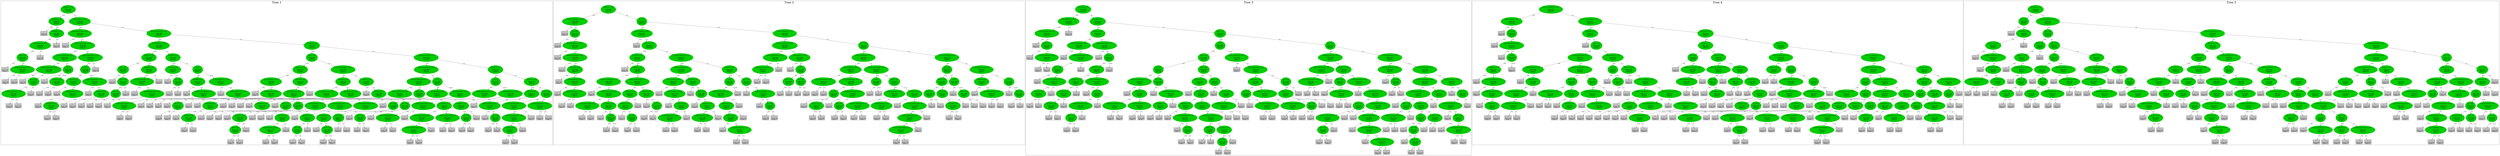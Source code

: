 digraph RandomForest {
	graph [fontsize=40]
	node [fontname=Arial style=filled]
	edge [fontname=Arial]
	subgraph cluster_1 {
		140131277726104 [label="Total_Bilirubin <= 3.31

Entropy: 0.867
Gain: 0.092
Samples: 326" color=green3 shape=ellipse]
		140131277726104 -> 140131277726496 [label=False]
		140131277726104 -> 140131277727336 [label=True]
		140131277726496 [label="Direct_Bilirubin <= 5.49

Entropy: 0.181
Gain: 0.019
Samples: 73" color=green3 shape=ellipse]
		140131277726496 -> 140131277655456 [label=False]
		140131277726496 -> 140131277726720 [label=True]
		140131277727336 [label="Alkaline_Phosphotase <= 260.38

Entropy: 0.946
Gain: 0.057
Samples: 253" color=green3 shape=ellipse]
		140131277727336 -> 140131277727560 [label=False]
		140131277727336 -> 140131277729016 [label=True]
		140131277655456 [label="1

Entropy: 0.000
Samples: 28" color=gray shape=box]
		140131277726720 [label="Total_Bilirubin <= 6.15

Entropy: 0.262
Gain: 0.047
Samples: 45" color=green3 shape=ellipse]
		140131277726720 -> 140131277726944 [label=False]
		140131277726720 -> 140131277728568 [label=True]
		140131277727560 [label="Alamine_Aminotransferase <= 62.30

Entropy: 0.608
Gain: 0.089
Samples: 67" color=green3 shape=ellipse]
		140131277727560 -> 140131277726832 [label=False]
		140131277727560 -> 140131277726440 [label=True]
		140131277729016 [label="Aspartate_Aminotransferase <= 50.47

Entropy: 0.990
Gain: 0.017
Samples: 186" color=green3 shape=ellipse]
		140131277729016 -> 140131277728288 [label=False]
		140131277729016 -> 140131277729744 [label=True]
		140131277726944 [label="Alkaline_Phosphotase <= 447.41

Entropy: 0.439
Gain: 0.189
Samples: 22" color=green3 shape=ellipse]
		140131277726944 -> 140131277727224 [label=False]
		140131277726944 -> 140131277729072 [label=True]
		140131277728568 [label="1

Entropy: 0.000
Samples: 23" color=gray shape=box]
		140131277726832 [label="1

Entropy: 0.000
Samples: 21" color=gray shape=box]
		140131277726440 [label="Aspartate_Aminotransferase <= 48.74

Entropy: 0.755
Gain: 0.026
Samples: 46" color=green3 shape=ellipse]
		140131277726440 -> 140131277726384 [label=False]
		140131277726440 -> 140131277727728 [label=True]
		140131277728288 [label="Alkaline_Phosphotase <= 196.84

Entropy: 0.884
Gain: 0.120
Samples: 43" color=green3 shape=ellipse]
		140131277728288 -> 140131277727448 [label=False]
		140131277728288 -> 140131277464632 [label=True]
		140131277729744 [label="Direct_Bilirubin <= 0.33

Entropy: 0.999
Gain: 0.019
Samples: 143" color=green3 shape=ellipse]
		140131277729744 -> 140131277729296 [label=False]
		140131277729744 -> 140131277465808 [label=True]
		140131277727224 [label="Albumin <= 2.62

Entropy: 0.918
Gain: 0.459
Samples: 6" color=green3 shape=ellipse]
		140131277727224 -> 140131277727952 [label=False]
		140131277727224 -> 140131277728456 [label=True]
		140131277729072 [label="1

Entropy: 0.000
Samples: 16" color=gray shape=box]
		140131277726384 [label="Albumin_and_Globulin_Ratio <= 0.83

Entropy: 0.918
Gain: 0.060
Samples: 15" color=green3 shape=ellipse]
		140131277726384 -> 140131277729128 [label=False]
		140131277726384 -> 140131277729576 [label=True]
		140131277727728 [label="Aspartate_Aminotransferase <= 32.13

Entropy: 0.637
Gain: 0.175
Samples: 31" color=green3 shape=ellipse]
		140131277727728 -> 140131277729688 [label=False]
		140131277727728 -> 140131277465584 [label=True]
		140131277727448 [label="Total_Protiens <= 6.78

Entropy: 0.559
Gain: 0.034
Samples: 23" color=green3 shape=ellipse]
		140131277727448 -> 140131277729464 [label=False]
		140131277727448 -> 140131277466144 [label=True]
		140131277464632 [label="Total_Bilirubin <= 1.15

Entropy: 1.000
Gain: 0.073
Samples: 20" color=green3 shape=ellipse]
		140131277464632 -> 140131277464688 [label=False]
		140131277464632 -> 140131277464184 [label=True]
		140131277729296 [label="Albumin <= 3.23

Entropy: 0.928
Gain: 0.050
Samples: 35" color=green3 shape=ellipse]
		140131277729296 -> 140131277466816 [label=False]
		140131277729296 -> 140131277467152 [label=True]
		140131277465808 [label="Aspartate_Aminotransferase <= 25.56

Entropy: 0.998
Gain: 0.019
Samples: 108" color=green3 shape=ellipse]
		140131277465808 -> 140131277464744 [label=False]
		140131277465808 -> 140131277572920 [label=True]
		140131277727952 [label="1

Entropy: 0.000
Samples: 3" color=gray shape=box]
		140131277728456 [label="Aspartate_Aminotransferase <= 50.33

Entropy: 0.918
Gain: 0.918
Samples: 3" color=green3 shape=ellipse]
		140131277728456 -> 140131277728792 [label=False]
		140131277728456 -> 140131277728680 [label=True]
		140131277729128 [label="Aspartate_Aminotransferase <= 100.33

Entropy: 1.000
Gain: 0.459
Samples: 6" color=green3 shape=ellipse]
		140131277729128 -> 140131277728960 [label=False]
		140131277729128 -> 140131277464520 [label=True]
		140131277729576 [label="Gender

Entropy: 0.764
Gain: 0.320
Samples: 9" color=green3 shape=ellipse]
		140131277729576 -> 140131277464240 [label=Male]
		140131277729576 -> 140131277464912 [label=Female]
		140131277729688 [label="Gender

Entropy: 0.896
Gain: 0.206
Samples: 16" color=green3 shape=ellipse]
		140131277729688 -> 140131277465416 [label=Male]
		140131277729688 -> 140131277465304 [label=Female]
		140131277465584 [label="1

Entropy: 0.000
Samples: 15" color=gray shape=box]
		140131277729464 [label="Albumin <= 4.13

Entropy: 0.764
Gain: 0.225
Samples: 9" color=green3 shape=ellipse]
		140131277729464 -> 140131277463736 [label=False]
		140131277729464 -> 140131277464016 [label=True]
		140131277466144 [label="Direct_Bilirubin <= 0.59

Entropy: 0.371
Gain: 0.093
Samples: 14" color=green3 shape=ellipse]
		140131277466144 -> 140131277464352 [label=False]
		140131277466144 -> 140131277467264 [label=True]
		140131277464688 [label="Direct_Bilirubin <= 0.91

Entropy: 0.863
Gain: 0.076
Samples: 7" color=green3 shape=ellipse]
		140131277464688 -> 140131277464408 [label=False]
		140131277464688 -> 140131277465640 [label=True]
		140131277464184 [label="Gender

Entropy: 0.961
Gain: 0.183
Samples: 13" color=green3 shape=ellipse]
		140131277464184 -> 140131277466032 [label=Male]
		140131277464184 -> 140131277466760 [label=Female]
		140131277466816 [label="Total_Protiens <= 7.57

Entropy: 0.764
Gain: 0.033
Samples: 18" color=green3 shape=ellipse]
		140131277466816 -> 140131277465528 [label=False]
		140131277466816 -> 140131277466424 [label=True]
		140131277467152 [label="Aspartate_Aminotransferase <= 28.94

Entropy: 0.998
Gain: 0.211
Samples: 17" color=green3 shape=ellipse]
		140131277467152 -> 140131277463792 [label=False]
		140131277467152 -> 140131277571968 [label=True]
		140131277464744 [label="Aspartate_Aminotransferase <= 33.36

Entropy: 0.990
Gain: 0.033
Samples: 50" color=green3 shape=ellipse]
		140131277464744 -> 140131277467432 [label=False]
		140131277464744 -> 140131277572976 [label=True]
		140131277572920 [label="Total_Bilirubin <= 0.77

Entropy: 0.969
Gain: 0.079
Samples: 58" color=green3 shape=ellipse]
		140131277572920 -> 140131277572024 [label=False]
		140131277572920 -> 140131277570624 [label=True]
		140131277728792 [label="1

Entropy: 0.000
Samples: 1" color=gray shape=box]
		140131277728680 [label="2

Entropy: 0.000
Samples: 2" color=gray shape=box]
		140131277728960 [label="2

Entropy: 0.000
Samples: 2" color=gray shape=box]
		140131277464520 [label="Albumin <= 3.65

Entropy: 0.811
Gain: 0.311
Samples: 4" color=green3 shape=ellipse]
		140131277464520 -> 140131277463960 [label=False]
		140131277464520 -> 140131277465360 [label=True]
		140131277464240 [label="1

Entropy: 0.000
Samples: 5" color=gray shape=box]
		140131277464912 [label="Total_Protiens <= 6.55

Entropy: 1.000
Gain: 1.000
Samples: 4" color=green3 shape=ellipse]
		140131277464912 -> 140131277465024 [label=False]
		140131277464912 -> 140131277464296 [label=True]
		140131277465416 [label="Total_Bilirubin <= 1.37

Entropy: 0.650
Gain: 0.191
Samples: 12" color=green3 shape=ellipse]
		140131277465416 -> 140131277464800 [label=False]
		140131277465416 -> 140131277465192 [label=True]
		140131277465304 [label="Aspartate_Aminotransferase <= 42.75

Entropy: 0.811
Gain: 0.311
Samples: 4" color=green3 shape=ellipse]
		140131277465304 -> 140131277464128 [label=False]
		140131277465304 -> 140131277466200 [label=True]
		140131277463736 [label="1

Entropy: 0.000
Samples: 4" color=gray shape=box]
		140131277464016 [label="Albumin <= 3.52

Entropy: 0.971
Gain: 0.420
Samples: 5" color=green3 shape=ellipse]
		140131277464016 -> 140131277464464 [label=False]
		140131277464016 -> 140131277467208 [label=True]
		140131277464352 [label="Alamine_Aminotransferase <= 43.67

Entropy: 0.650
Gain: 0.317
Samples: 6" color=green3 shape=ellipse]
		140131277464352 -> 140131277465472 [label=False]
		140131277464352 -> 140131277465752 [label=True]
		140131277467264 [label="1

Entropy: 0.000
Samples: 8" color=gray shape=box]
		140131277464408 [label="1

Entropy: 0.000
Samples: 1" color=gray shape=box]
		140131277465640 [label="Age <= 39.83

Entropy: 0.918
Gain: 0.918
Samples: 6" color=green3 shape=ellipse]
		140131277465640 -> 140131277467040 [label=False]
		140131277465640 -> 140131277463624 [label=True]
		140131277466032 [label="Total_Bilirubin <= 0.73

Entropy: 0.764
Gain: 0.225
Samples: 9" color=green3 shape=ellipse]
		140131277466032 -> 140131277467488 [label=False]
		140131277466032 -> 140131277570456 [label=True]
		140131277466760 [label="Alamine_Aminotransferase <= 94.25

Entropy: 0.811
Gain: 0.311
Samples: 4" color=green3 shape=ellipse]
		140131277466760 -> 140131277467320 [label=False]
		140131277466760 -> 140131277571128 [label=True]
		140131277465528 [label="Alkaline_Phosphotase <= 192.50

Entropy: 0.881
Gain: 0.557
Samples: 10" color=green3 shape=ellipse]
		140131277465528 -> 140131277466256 [label=False]
		140131277465528 -> 140131277570736 [label=True]
		140131277466424 [label="Total_Protiens <= 7.20

Entropy: 0.544
Gain: 0.294
Samples: 8" color=green3 shape=ellipse]
		140131277466424 -> 140131277571184 [label=False]
		140131277466424 -> 140131277572080 [label=True]
		140131277463792 [label="Total_Protiens <= 4.86

Entropy: 0.764
Gain: 0.025
Samples: 9" color=green3 shape=ellipse]
		140131277463792 -> 140131277571520 [label=False]
		140131277463792 -> 140131277572696 [label=True]
		140131277571968 [label="Total_Bilirubin <= 1.48

Entropy: 0.811
Gain: 0.294
Samples: 8" color=green3 shape=ellipse]
		140131277571968 -> 140131277571352 [label=False]
		140131277571968 -> 140131277572360 [label=True]
		140131277467432 [label="Albumin_and_Globulin_Ratio <= 1.03

Entropy: 0.977
Gain: 0.095
Samples: 17" color=green3 shape=ellipse]
		140131277467432 -> 140131277570288 [label=False]
		140131277467432 -> 140131277573648 [label=True]
		140131277572976 [label="Gender

Entropy: 0.946
Gain: 0.085
Samples: 33" color=green3 shape=ellipse]
		140131277572976 -> 140131277572640 [label=Male]
		140131277572976 -> 140131277573872 [label=Female]
		140131277572024 [label="Gender

Entropy: 0.998
Gain: 0.272
Samples: 34" color=green3 shape=ellipse]
		140131277572024 -> 140131277572584 [label=Male]
		140131277572024 -> 140131277573088 [label=Female]
		140131277570624 [label="Total_Protiens <= 6.05

Entropy: 0.738
Gain: 0.117
Samples: 24" color=green3 shape=ellipse]
		140131277570624 -> 140131277571016 [label=False]
		140131277570624 -> 140131277155632 [label=True]
		140131277463960 [label="Albumin_and_Globulin_Ratio <= 1.02

Entropy: 1.000
Gain: 1.000
Samples: 2" color=green3 shape=ellipse]
		140131277463960 -> 140131277465080 [label=False]
		140131277463960 -> 140131277464072 [label=True]
		140131277465360 [label="1

Entropy: 0.000
Samples: 2" color=gray shape=box]
		140131277465024 [label="1

Entropy: 0.000
Samples: 2" color=gray shape=box]
		140131277464296 [label="2

Entropy: 0.000
Samples: 2" color=gray shape=box]
		140131277464800 [label="1

Entropy: 0.000
Samples: 6" color=gray shape=box]
		140131277465192 [label="Alkaline_Phosphotase <= 724.33

Entropy: 0.918
Gain: 0.252
Samples: 6" color=green3 shape=ellipse]
		140131277465192 -> 140131277464856 [label=False]
		140131277465192 -> 140131277465696 [label=True]
		140131277464128 [label="2

Entropy: 0.000
Samples: 2" color=gray shape=box]
		140131277466200 [label="Direct_Bilirubin <= 0.60

Entropy: 1.000
Gain: 1.000
Samples: 2" color=green3 shape=ellipse]
		140131277466200 -> 140131277466368 [label=False]
		140131277466200 -> 140131277463848 [label=True]
		140131277464464 [label="Age <= 41.00

Entropy: 0.918
Gain: 0.918
Samples: 3" color=green3 shape=ellipse]
		140131277464464 -> 140131277466088 [label=False]
		140131277464464 -> 140131277466984 [label=True]
		140131277467208 [label="1

Entropy: 0.000
Samples: 2" color=gray shape=box]
		140131277465472 [label="1

Entropy: 0.000
Samples: 4" color=gray shape=box]
		140131277465752 [label="Aspartate_Aminotransferase <= 95.00

Entropy: 1.000
Gain: 1.000
Samples: 2" color=green3 shape=ellipse]
		140131277465752 -> 140131277465864 [label=False]
		140131277465752 -> 140131277467376 [label=True]
		140131277467040 [label="2

Entropy: 0.000
Samples: 2" color=gray shape=box]
		140131277463624 [label="1

Entropy: 0.000
Samples: 4" color=gray shape=box]
		140131277467488 [label="2

Entropy: 0.000
Samples: 4" color=gray shape=box]
		140131277570456 [label="Albumin_and_Globulin_Ratio <= 1.34

Entropy: 0.971
Gain: 0.420
Samples: 5" color=green3 shape=ellipse]
		140131277570456 -> 140131277570568 [label=False]
		140131277570456 -> 140131277571688 [label=True]
		140131277467320 [label="1

Entropy: 0.000
Samples: 2" color=gray shape=box]
		140131277571128 [label="Albumin_and_Globulin_Ratio <= 0.76

Entropy: 1.000
Gain: 1.000
Samples: 2" color=green3 shape=ellipse]
		140131277571128 -> 140131277570232 [label=False]
		140131277571128 -> 140131277570680 [label=True]
		140131277466256 [label="1

Entropy: 0.000
Samples: 6" color=gray shape=box]
		140131277570736 [label="Alkaline_Phosphotase <= 166.00

Entropy: 0.811
Gain: 0.311
Samples: 4" color=green3 shape=ellipse]
		140131277570736 -> 140131277570400 [label=False]
		140131277570736 -> 140131277571632 [label=True]
		140131277571184 [label="Alkaline_Phosphotase <= 202.00

Entropy: 1.000
Gain: 1.000
Samples: 2" color=green3 shape=ellipse]
		140131277571184 -> 140131277571240 [label=False]
		140131277571184 -> 140131277571408 [label=True]
		140131277572080 [label="1

Entropy: 0.000
Samples: 6" color=gray shape=box]
		140131277571520 [label="Alamine_Aminotransferase <= 38.17

Entropy: 0.650
Gain: 0.109
Samples: 6" color=green3 shape=ellipse]
		140131277571520 -> 140131277570120 [label=False]
		140131277571520 -> 140131277570848 [label=True]
		140131277572696 [label="Alkaline_Phosphotase <= 212.67

Entropy: 0.918
Gain: 0.918
Samples: 3" color=green3 shape=ellipse]
		140131277572696 -> 140131277572248 [label=False]
		140131277572696 -> 140131277572864 [label=True]
		140131277571352 [label="1

Entropy: 0.000
Samples: 1" color=gray shape=box]
		140131277572360 [label="Total_Bilirubin <= 1.24

Entropy: 0.592
Gain: 0.306
Samples: 7" color=green3 shape=ellipse]
		140131277572360 -> 140131277572808 [label=False]
		140131277572360 -> 140131277573144 [label=True]
		140131277570288 [label="Albumin_and_Globulin_Ratio <= 1.56

Entropy: 0.811
Gain: 0.311
Samples: 4" color=green3 shape=ellipse]
		140131277570288 -> 140131277570792 [label=False]
		140131277570288 -> 140131277572472 [label=True]
		140131277573648 [label="Albumin <= 3.04

Entropy: 0.980
Gain: 0.104
Samples: 12" color=green3 shape=ellipse]
		140131277573648 -> 140131277573256 [label=False]
		140131277573648 -> 140131277573312 [label=True]
		140131277572640 [label="Alkaline_Phosphotase <= 192.33

Entropy: 0.792
Gain: 0.131
Samples: 21" color=green3 shape=ellipse]
		140131277572640 -> 140131277573704 [label=False]
		140131277572640 -> 140131277154288 [label=True]
		140131277573872 [label="Alkaline_Phosphotase <= 193.92

Entropy: 0.980
Gain: 0.344
Samples: 12" color=green3 shape=ellipse]
		140131277573872 -> 140131277570904 [label=False]
		140131277573872 -> 140131277152608 [label=True]
		140131277572584 [label="Aspartate_Aminotransferase <= 21.54

Entropy: 0.619
Gain: 0.007
Samples: 13" color=green3 shape=ellipse]
		140131277572584 -> 140131277570960 [label=False]
		140131277572584 -> 140131277153392 [label=True]
		140131277573088 [label="Aspartate_Aminotransferase <= 18.48

Entropy: 0.792
Gain: 0.073
Samples: 21" color=green3 shape=ellipse]
		140131277573088 -> 140131277570176 [label=False]
		140131277573088 -> 140131277153728 [label=True]
		140131277571016 [label="Total_Protiens <= 6.90

Entropy: 0.371
Gain: 0.113
Samples: 14" color=green3 shape=ellipse]
		140131277571016 -> 140131277153280 [label=False]
		140131277571016 -> 140131277155072 [label=True]
		140131277155632 [label="Albumin <= 2.40

Entropy: 0.971
Gain: 0.020
Samples: 10" color=green3 shape=ellipse]
		140131277155632 -> 140131277156136 [label=False]
		140131277155632 -> 140131277211240 [label=True]
		140131277465080 [label="2

Entropy: 0.000
Samples: 1" color=gray shape=box]
		140131277464072 [label="1

Entropy: 0.000
Samples: 1" color=gray shape=box]
		140131277464856 [label="1

Entropy: 0.000
Samples: 2" color=gray shape=box]
		140131277465696 [label="Direct_Bilirubin <= 0.48

Entropy: 1.000
Gain: 1.000
Samples: 4" color=green3 shape=ellipse]
		140131277465696 -> 140131277465976 [label=False]
		140131277465696 -> 140131277466312 [label=True]
		140131277466368 [label="1

Entropy: 0.000
Samples: 1" color=gray shape=box]
		140131277463848 [label="2

Entropy: 0.000
Samples: 1" color=gray shape=box]
		140131277466088 [label="1

Entropy: 0.000
Samples: 1" color=gray shape=box]
		140131277466984 [label="2

Entropy: 0.000
Samples: 2" color=gray shape=box]
		140131277465864 [label="2

Entropy: 0.000
Samples: 1" color=gray shape=box]
		140131277467376 [label="1

Entropy: 0.000
Samples: 1" color=gray shape=box]
		140131277570568 [label="Alamine_Aminotransferase <= 43.67

Entropy: 0.918
Gain: 0.918
Samples: 3" color=green3 shape=ellipse]
		140131277570568 -> 140131277570344 [label=False]
		140131277570568 -> 140131277571072 [label=True]
		140131277571688 [label="2

Entropy: 0.000
Samples: 2" color=gray shape=box]
		140131277570232 [label="1

Entropy: 0.000
Samples: 1" color=gray shape=box]
		140131277570680 [label="2

Entropy: 0.000
Samples: 1" color=gray shape=box]
		140131277570400 [label="2

Entropy: 0.000
Samples: 2" color=gray shape=box]
		140131277571632 [label="Albumin <= 4.10

Entropy: 1.000
Gain: 1.000
Samples: 2" color=green3 shape=ellipse]
		140131277571632 -> 140131277570512 [label=False]
		140131277571632 -> 140131277571912 [label=True]
		140131277571240 [label="1

Entropy: 0.000
Samples: 1" color=gray shape=box]
		140131277571408 [label="2

Entropy: 0.000
Samples: 1" color=gray shape=box]
		140131277570120 [label="Direct_Bilirubin <= 0.85

Entropy: 0.811
Gain: 0.311
Samples: 4" color=green3 shape=ellipse]
		140131277570120 -> 140131277571576 [label=False]
		140131277570120 -> 140131277572192 [label=True]
		140131277570848 [label="1

Entropy: 0.000
Samples: 2" color=gray shape=box]
		140131277572248 [label="1

Entropy: 0.000
Samples: 2" color=gray shape=box]
		140131277572864 [label="2

Entropy: 0.000
Samples: 1" color=gray shape=box]
		140131277572808 [label="2

Entropy: 0.000
Samples: 5" color=gray shape=box]
		140131277573144 [label="Direct_Bilirubin <= 0.45

Entropy: 1.000
Gain: 1.000
Samples: 2" color=green3 shape=ellipse]
		140131277573144 -> 140131277573424 [label=False]
		140131277573144 -> 140131277574040 [label=True]
		140131277570792 [label="2

Entropy: 0.000
Samples: 2" color=gray shape=box]
		140131277572472 [label="Albumin <= 4.40

Entropy: 1.000
Gain: 1.000
Samples: 2" color=green3 shape=ellipse]
		140131277572472 -> 140131277573760 [label=False]
		140131277572472 -> 140131277572136 [label=True]
		140131277573256 [label="Gender

Entropy: 0.985
Gain: 0.128
Samples: 7" color=green3 shape=ellipse]
		140131277573256 -> 140131277573928 [label=Male]
		140131277573256 -> 140131277152440 [label=Female]
		140131277573312 [label="Alkaline_Phosphotase <= 167.40

Entropy: 0.722
Gain: 0.722
Samples: 5" color=green3 shape=ellipse]
		140131277573312 -> 140131277152496 [label=False]
		140131277573312 -> 140131277153168 [label=True]
		140131277573704 [label="Albumin_and_Globulin_Ratio <= 1.09

Entropy: 0.414
Gain: 0.143
Samples: 12" color=green3 shape=ellipse]
		140131277573704 -> 140131277152720 [label=False]
		140131277573704 -> 140131277154008 [label=True]
		140131277154288 [label="Aspartate_Aminotransferase <= 29.89

Entropy: 0.991
Gain: 0.229
Samples: 9" color=green3 shape=ellipse]
		140131277154288 -> 140131277152384 [label=False]
		140131277154288 -> 140131277154624 [label=True]
		140131277570904 [label="2

Entropy: 0.000
Samples: 4" color=gray shape=box]
		140131277152608 [label="Age <= 48.62

Entropy: 0.954
Gain: 0.348
Samples: 8" color=green3 shape=ellipse]
		140131277152608 -> 140131277153000 [label=False]
		140131277152608 -> 140131277154680 [label=True]
		140131277570960 [label="Age <= 39.88

Entropy: 0.544
Gain: 0.138
Samples: 8" color=green3 shape=ellipse]
		140131277570960 -> 140131277154344 [label=False]
		140131277570960 -> 140131277152776 [label=True]
		140131277153392 [label="Alamine_Aminotransferase <= 30.80

Entropy: 0.722
Gain: 0.171
Samples: 5" color=green3 shape=ellipse]
		140131277153392 -> 140131277154064 [label=False]
		140131277153392 -> 140131277156192 [label=True]
		140131277570176 [label="Total_Protiens <= 6.40

Entropy: 0.946
Gain: 0.072
Samples: 11" color=green3 shape=ellipse]
		140131277570176 -> 140131277154904 [label=False]
		140131277570176 -> 140131277155744 [label=True]
		140131277153728 [label="Direct_Bilirubin <= 0.22

Entropy: 0.469
Gain: 0.269
Samples: 10" color=green3 shape=ellipse]
		140131277153728 -> 140131277156080 [label=False]
		140131277153728 -> 140131277154792 [label=True]
		140131277153280 [label="2

Entropy: 0.000
Samples: 9" color=gray shape=box]
		140131277155072 [label="Alkaline_Phosphotase <= 190.40

Entropy: 0.722
Gain: 0.322
Samples: 5" color=green3 shape=ellipse]
		140131277155072 -> 140131277156304 [label=False]
		140131277155072 -> 140131277209840 [label=True]
		140131277156136 [label="Albumin_and_Globulin_Ratio <= 0.98

Entropy: 0.918
Gain: 0.377
Samples: 6" color=green3 shape=ellipse]
		140131277156136 -> 140131277210624 [label=False]
		140131277156136 -> 140131277211408 [label=True]
		140131277211240 [label="Aspartate_Aminotransferase <= 16.50

Entropy: 1.000
Gain: 1.000
Samples: 4" color=green3 shape=ellipse]
		140131277211240 -> 140131277211184 [label=False]
		140131277211240 -> 140131277210736 [label=True]
		140131277465976 [label="1

Entropy: 0.000
Samples: 2" color=gray shape=box]
		140131277466312 [label="2

Entropy: 0.000
Samples: 2" color=gray shape=box]
		140131277570344 [label="1

Entropy: 0.000
Samples: 2" color=gray shape=box]
		140131277571072 [label="2

Entropy: 0.000
Samples: 1" color=gray shape=box]
		140131277570512 [label="1

Entropy: 0.000
Samples: 1" color=gray shape=box]
		140131277571912 [label="2

Entropy: 0.000
Samples: 1" color=gray shape=box]
		140131277571576 [label="1

Entropy: 0.000
Samples: 2" color=gray shape=box]
		140131277572192 [label="Total_Bilirubin <= 1.65

Entropy: 1.000
Gain: 1.000
Samples: 2" color=green3 shape=ellipse]
		140131277572192 -> 140131277573480 [label=False]
		140131277572192 -> 140131277572752 [label=True]
		140131277573424 [label="2

Entropy: 0.000
Samples: 1" color=gray shape=box]
		140131277574040 [label="1

Entropy: 0.000
Samples: 1" color=gray shape=box]
		140131277573760 [label="2

Entropy: 0.000
Samples: 1" color=gray shape=box]
		140131277572136 [label="1

Entropy: 0.000
Samples: 1" color=gray shape=box]
		140131277573928 [label="Total_Protiens <= 6.83

Entropy: 1.000
Gain: 0.459
Samples: 6" color=green3 shape=ellipse]
		140131277573928 -> 140131277153112 [label=False]
		140131277573928 -> 140131277153224 [label=True]
		140131277152440 [label="1

Entropy: 0.000
Samples: 1" color=gray shape=box]
		140131277152496 [label="1

Entropy: 0.000
Samples: 1" color=gray shape=box]
		140131277153168 [label="2

Entropy: 0.000
Samples: 4" color=gray shape=box]
		140131277152720 [label="Total_Protiens <= 6.83

Entropy: 0.811
Gain: 0.311
Samples: 4" color=green3 shape=ellipse]
		140131277152720 -> 140131277152888 [label=False]
		140131277152720 -> 140131277154456 [label=True]
		140131277154008 [label="1

Entropy: 0.000
Samples: 8" color=gray shape=box]
		140131277152384 [label="Total_Protiens <= 7.20

Entropy: 0.722
Gain: 0.322
Samples: 5" color=green3 shape=ellipse]
		140131277152384 -> 140131277152664 [label=False]
		140131277152384 -> 140131277155240 [label=True]
		140131277154624 [label="Total_Bilirubin <= 0.62

Entropy: 0.811
Gain: 0.311
Samples: 4" color=green3 shape=ellipse]
		140131277154624 -> 140131277154120 [label=False]
		140131277154624 -> 140131277154512 [label=True]
		140131277153000 [label="Albumin <= 3.16

Entropy: 0.971
Gain: 0.971
Samples: 5" color=green3 shape=ellipse]
		140131277153000 -> 140131277153448 [label=False]
		140131277153000 -> 140131277154176 [label=True]
		140131277154680 [label="1

Entropy: 0.000
Samples: 3" color=gray shape=box]
		140131277154344 [label="Albumin <= 3.40

Entropy: 0.811
Gain: 0.811
Samples: 4" color=green3 shape=ellipse]
		140131277154344 -> 140131277155856 [label=False]
		140131277154344 -> 140131277154232 [label=True]
		140131277152776 [label="2

Entropy: 0.000
Samples: 4" color=gray shape=box]
		140131277154064 [label="Alamine_Aminotransferase <= 37.00

Entropy: 0.918
Gain: 0.918
Samples: 3" color=green3 shape=ellipse]
		140131277154064 -> 140131277153840 [label=False]
		140131277154064 -> 140131277155352 [label=True]
		140131277156192 [label="2

Entropy: 0.000
Samples: 2" color=gray shape=box]
		140131277154904 [label="Albumin_and_Globulin_Ratio <= 0.98

Entropy: 0.722
Gain: 0.073
Samples: 5" color=green3 shape=ellipse]
		140131277154904 -> 140131277155688 [label=False]
		140131277154904 -> 140131277155800 [label=True]
		140131277155744 [label="Albumin_and_Globulin_Ratio <= 0.93

Entropy: 1.000
Gain: 1.000
Samples: 6" color=green3 shape=ellipse]
		140131277155744 -> 140131277153056 [label=False]
		140131277155744 -> 140131277210120 [label=True]
		140131277156080 [label="Age <= 58.00

Entropy: 1.000
Gain: 1.000
Samples: 2" color=green3 shape=ellipse]
		140131277156080 -> 140131277156024 [label=False]
		140131277156080 -> 140131277209728 [label=True]
		140131277154792 [label="1

Entropy: 0.000
Samples: 8" color=gray shape=box]
		140131277156304 [label="2

Entropy: 0.000
Samples: 3" color=gray shape=box]
		140131277209840 [label="Age <= 65.50

Entropy: 1.000
Gain: 1.000
Samples: 2" color=green3 shape=ellipse]
		140131277209840 -> 140131277210064 [label=False]
		140131277209840 -> 140131277210792 [label=True]
		140131277210624 [label="Albumin_and_Globulin_Ratio <= 1.05

Entropy: 0.811
Gain: 0.311
Samples: 4" color=green3 shape=ellipse]
		140131277210624 -> 140131277211016 [label=False]
		140131277210624 -> 140131277211912 [label=True]
		140131277211408 [label="1

Entropy: 0.000
Samples: 1" color=gray shape=box]
		140131277211184 [label="1

Entropy: 0.000
Samples: 2" color=gray shape=box]
		140131277210736 [label="2

Entropy: 0.000
Samples: 2" color=gray shape=box]
		140131277573480 [label="2

Entropy: 0.000
Samples: 1" color=gray shape=box]
		140131277572752 [label="1

Entropy: 0.000
Samples: 1" color=gray shape=box]
		140131277153112 [label="Albumin <= 3.40

Entropy: 0.811
Gain: 0.811
Samples: 4" color=green3 shape=ellipse]
		140131277153112 -> 140131277152944 [label=False]
		140131277153112 -> 140131277152552 [label=True]
		140131277153224 [label="1

Entropy: 0.000
Samples: 2" color=gray shape=box]
		140131277152888 [label="Alkaline_Phosphotase <= 200.00

Entropy: 1.000
Gain: 1.000
Samples: 2" color=green3 shape=ellipse]
		140131277152888 -> 140131277153336 [label=False]
		140131277152888 -> 140131277154400 [label=True]
		140131277154456 [label="1

Entropy: 0.000
Samples: 2" color=gray shape=box]
		140131277152664 [label="Age <= 36.00

Entropy: 1.000
Gain: 1.000
Samples: 2" color=green3 shape=ellipse]
		140131277152664 -> 140131277154848 [label=False]
		140131277152664 -> 140131277154568 [label=True]
		140131277155240 [label="1

Entropy: 0.000
Samples: 3" color=gray shape=box]
		140131277154120 [label="2

Entropy: 0.000
Samples: 2" color=gray shape=box]
		140131277154512 [label="Albumin <= 2.05

Entropy: 1.000
Gain: 1.000
Samples: 2" color=green3 shape=ellipse]
		140131277154512 -> 140131277155016 [label=False]
		140131277154512 -> 140131277155128 [label=True]
		140131277153448 [label="2

Entropy: 0.000
Samples: 3" color=gray shape=box]
		140131277154176 [label="1

Entropy: 0.000
Samples: 2" color=gray shape=box]
		140131277155856 [label="1

Entropy: 0.000
Samples: 1" color=gray shape=box]
		140131277154232 [label="2

Entropy: 0.000
Samples: 3" color=gray shape=box]
		140131277153840 [label="2

Entropy: 0.000
Samples: 2" color=gray shape=box]
		140131277155352 [label="1

Entropy: 0.000
Samples: 1" color=gray shape=box]
		140131277155688 [label="Aspartate_Aminotransferase <= 21.00

Entropy: 0.811
Gain: 0.811
Samples: 4" color=green3 shape=ellipse]
		140131277155688 -> 140131277155520 [label=False]
		140131277155688 -> 140131277210008 [label=True]
		140131277155800 [label="1

Entropy: 0.000
Samples: 1" color=gray shape=box]
		140131277153056 [label="2

Entropy: 0.000
Samples: 3" color=gray shape=box]
		140131277210120 [label="1

Entropy: 0.000
Samples: 3" color=gray shape=box]
		140131277156024 [label="2

Entropy: 0.000
Samples: 1" color=gray shape=box]
		140131277209728 [label="1

Entropy: 0.000
Samples: 1" color=gray shape=box]
		140131277210064 [label="2

Entropy: 0.000
Samples: 1" color=gray shape=box]
		140131277210792 [label="1

Entropy: 0.000
Samples: 1" color=gray shape=box]
		140131277211016 [label="Total_Bilirubin <= 0.65

Entropy: 1.000
Gain: 1.000
Samples: 2" color=green3 shape=ellipse]
		140131277211016 -> 140131277210232 [label=False]
		140131277211016 -> 140131277211296 [label=True]
		140131277211912 [label="2

Entropy: 0.000
Samples: 2" color=gray shape=box]
		140131277152944 [label="1

Entropy: 0.000
Samples: 1" color=gray shape=box]
		140131277152552 [label="2

Entropy: 0.000
Samples: 3" color=gray shape=box]
		140131277153336 [label="1

Entropy: 0.000
Samples: 1" color=gray shape=box]
		140131277154400 [label="2

Entropy: 0.000
Samples: 1" color=gray shape=box]
		140131277154848 [label="2

Entropy: 0.000
Samples: 1" color=gray shape=box]
		140131277154568 [label="1

Entropy: 0.000
Samples: 1" color=gray shape=box]
		140131277155016 [label="1

Entropy: 0.000
Samples: 1" color=gray shape=box]
		140131277155128 [label="2

Entropy: 0.000
Samples: 1" color=gray shape=box]
		140131277155520 [label="2

Entropy: 0.000
Samples: 1" color=gray shape=box]
		140131277210008 [label="1

Entropy: 0.000
Samples: 3" color=gray shape=box]
		140131277210232 [label="2

Entropy: 0.000
Samples: 1" color=gray shape=box]
		140131277211296 [label="1

Entropy: 0.000
Samples: 1" color=gray shape=box]
		label="Tree 1"
	}
	subgraph cluster_2 {
		140131277728120 [label="Total_Bilirubin <= 2.90

Entropy: 0.867
Gain: 0.081
Samples: 326" color=green3 shape=ellipse]
		140131277728120 -> 140131277727504 [label=False]
		140131277728120 -> 140131277729352 [label=True]
		140131277727504 [label="Aspartate_Aminotransferase <= 359.98

Entropy: 0.286
Gain: 0.013
Samples: 80" color=green3 shape=ellipse]
		140131277727504 -> 140131277728848 [label=False]
		140131277727504 -> 140131277728176 [label=True]
		140131277729352 [label="Age <= 44.28

Entropy: 0.947
Gain: 0.034
Samples: 246" color=green3 shape=ellipse]
		140131277729352 -> 140131277729408 [label=False]
		140131277729352 -> 140131277466648 [label=True]
		140131277728848 [label="1

Entropy: 0.000
Samples: 13" color=gray shape=box]
		140131277728176 [label="Age <= 45.43

Entropy: 0.326
Gain: 0.070
Samples: 67" color=green3 shape=ellipse]
		140131277728176 -> 140131277729520 [label=False]
		140131277728176 -> 140131277466872 [label=True]
		140131277729408 [label="Alkaline_Phosphotase <= 288.26

Entropy: 0.835
Gain: 0.073
Samples: 128" color=green3 shape=ellipse]
		140131277729408 -> 140131277467544 [label=False]
		140131277729408 -> 140131277463680 [label=True]
		140131277466648 [label="Alamine_Aminotransferase <= 48.23

Entropy: 0.998
Gain: 0.031
Samples: 118" color=green3 shape=ellipse]
		140131277466648 -> 140131277464576 [label=False]
		140131277466648 -> 140131277573536 [label=True]
		140131277729520 [label="1

Entropy: 0.000
Samples: 36" color=gray shape=box]
		140131277466872 [label="Alamine_Aminotransferase <= 101.35

Entropy: 0.555
Gain: 0.069
Samples: 31" color=green3 shape=ellipse]
		140131277466872 -> 140131277467096 [label=False]
		140131277466872 -> 140131277465248 [label=True]
		140131277467544 [label="1

Entropy: 0.000
Samples: 19" color=gray shape=box]
		140131277463680 [label="Total_Protiens <= 6.34

Entropy: 0.895
Gain: 0.033
Samples: 109" color=green3 shape=ellipse]
		140131277463680 -> 140131277466480 [label=False]
		140131277463680 -> 140131277573368 [label=True]
		140131277464576 [label="Aspartate_Aminotransferase <= 134.90

Entropy: 0.881
Gain: 0.078
Samples: 30" color=green3 shape=ellipse]
		140131277464576 -> 140131277573984 [label=False]
		140131277464576 -> 140131277153672 [label=True]
		140131277573536 [label="Age <= 29.38

Entropy: 0.997
Gain: 0.112
Samples: 88" color=green3 shape=ellipse]
		140131277573536 -> 140131277572528 [label=False]
		140131277573536 -> 140131277209672 [label=True]
		140131277467096 [label="1

Entropy: 0.000
Samples: 9" color=gray shape=box]
		140131277465248 [label="Aspartate_Aminotransferase <= 69.59

Entropy: 0.684
Gain: 0.211
Samples: 22" color=green3 shape=ellipse]
		140131277465248 -> 140131277466928 [label=False]
		140131277465248 -> 140131277571744 [label=True]
		140131277466480 [label="Direct_Bilirubin <= 0.33

Entropy: 0.730
Gain: 0.134
Samples: 49" color=green3 shape=ellipse]
		140131277466480 -> 140131277573032 [label=False]
		140131277466480 -> 140131277155296 [label=True]
		140131277573368 [label="Albumin_and_Globulin_Ratio <= 0.91

Entropy: 0.971
Gain: 0.028
Samples: 60" color=green3 shape=ellipse]
		140131277573368 -> 140131277571464 [label=False]
		140131277573368 -> 140131277212864 [label=True]
		140131277573984 [label="Alamine_Aminotransferase <= 128.14

Entropy: 0.592
Gain: 0.245
Samples: 14" color=green3 shape=ellipse]
		140131277573984 -> 140131277154960 [label=False]
		140131277573984 -> 140131277213088 [label=True]
		140131277153672 [label="Alkaline_Phosphotase <= 397.94

Entropy: 0.989
Gain: 0.438
Samples: 16" color=green3 shape=ellipse]
		140131277153672 -> 140131277153784 [label=False]
		140131277153672 -> 140131277212304 [label=True]
		140131277572528 [label="Alamine_Aminotransferase <= 28.94

Entropy: 0.956
Gain: 0.014
Samples: 53" color=green3 shape=ellipse]
		140131277572528 -> 140131277212920 [label=False]
		140131277572528 -> 140131277218032 [label=True]
		140131277209672 [label="Albumin_and_Globulin_Ratio <= 1.02

Entropy: 0.776
Gain: 0.004
Samples: 35" color=green3 shape=ellipse]
		140131277209672 -> 140131277212808 [label=False]
		140131277209672 -> 140131277219992 [label=True]
		140131277466928 [label="1

Entropy: 0.000
Samples: 11" color=gray shape=box]
		140131277571744 [label="Direct_Bilirubin <= 3.55

Entropy: 0.946
Gain: 0.218
Samples: 11" color=green3 shape=ellipse]
		140131277571744 -> 140131277572416 [label=False]
		140131277571744 -> 140131277152832 [label=True]
		140131277573032 [label="1

Entropy: 0.000
Samples: 16" color=gray shape=box]
		140131277155296 [label="Total_Protiens <= 7.18

Entropy: 0.885
Gain: 0.055
Samples: 33" color=green3 shape=ellipse]
		140131277155296 -> 140131277155968 [label=False]
		140131277155296 -> 140131277210848 [label=True]
		140131277571464 [label="Alkaline_Phosphotase <= 191.43

Entropy: 0.999
Gain: 0.244
Samples: 23" color=green3 shape=ellipse]
		140131277571464 -> 140131277153896 [label=False]
		140131277571464 -> 140131277213200 [label=True]
		140131277212864 [label="Total_Protiens <= 5.57

Entropy: 0.909
Gain: 0.056
Samples: 37" color=green3 shape=ellipse]
		140131277212864 -> 140131277209896 [label=False]
		140131277212864 -> 140131277210400 [label=True]
		140131277154960 [label="Alkaline_Phosphotase <= 339.40

Entropy: 0.971
Gain: 0.971
Samples: 5" color=green3 shape=ellipse]
		140131277154960 -> 140131277210512 [label=False]
		140131277154960 -> 140131277212248 [label=True]
		140131277213088 [label="1

Entropy: 0.000
Samples: 9" color=gray shape=box]
		140131277153784 [label="1

Entropy: 0.000
Samples: 6" color=gray shape=box]
		140131277212304 [label="Gender

Entropy: 0.881
Gain: 0.006
Samples: 10" color=green3 shape=ellipse]
		140131277212304 -> 140131277210568 [label=Male]
		140131277212304 -> 140131277212416 [label=Female]
		140131277212920 [label="Alkaline_Phosphotase <= 240.59

Entropy: 0.991
Gain: 0.011
Samples: 27" color=green3 shape=ellipse]
		140131277212920 -> 140131277212696 [label=False]
		140131277212920 -> 140131277219488 [label=True]
		140131277218032 [label="Aspartate_Aminotransferase <= 29.65

Entropy: 0.890
Gain: 0.056
Samples: 26" color=green3 shape=ellipse]
		140131277218032 -> 140131277220160 [label=False]
		140131277218032 -> 140131277221504 [label=True]
		140131277212808 [label="Age <= 17.85

Entropy: 0.722
Gain: 0.047
Samples: 20" color=green3 shape=ellipse]
		140131277212808 -> 140131277219376 [label=False]
		140131277212808 -> 140131277221728 [label=True]
		140131277219992 [label="Alamine_Aminotransferase <= 23.00

Entropy: 0.837
Gain: 0.087
Samples: 15" color=green3 shape=ellipse]
		140131277219992 -> 140131277221616 [label=False]
		140131277219992 -> 140131277275712 [label=True]
		140131277572416 [label="1

Entropy: 0.000
Samples: 3" color=gray shape=box]
		140131277152832 [label="Alkaline_Phosphotase <= 282.25

Entropy: 1.000
Gain: 0.311
Samples: 8" color=green3 shape=ellipse]
		140131277152832 -> 140131277155912 [label=False]
		140131277152832 -> 140131277156248 [label=True]
		140131277155968 [label="Albumin_and_Globulin_Ratio <= 1.00

Entropy: 1.000
Gain: 0.108
Samples: 10" color=green3 shape=ellipse]
		140131277155968 -> 140131277153616 [label=False]
		140131277155968 -> 140131277210456 [label=True]
		140131277210848 [label="Albumin_and_Globulin_Ratio <= 1.12

Entropy: 0.755
Gain: 0.152
Samples: 23" color=green3 shape=ellipse]
		140131277210848 -> 140131277210904 [label=False]
		140131277210848 -> 140131277211576 [label=True]
		140131277153896 [label="Alkaline_Phosphotase <= 233.80

Entropy: 0.722
Gain: 0.322
Samples: 10" color=green3 shape=ellipse]
		140131277153896 -> 140131277213592 [label=False]
		140131277153896 -> 140131277212024 [label=True]
		140131277213200 [label="Total_Bilirubin <= 0.85

Entropy: 0.779
Gain: 0.192
Samples: 13" color=green3 shape=ellipse]
		140131277213200 -> 140131277211520 [label=False]
		140131277213200 -> 140131277212528 [label=True]
		140131277209896 [label="Gender

Entropy: 0.980
Gain: 0.190
Samples: 24" color=green3 shape=ellipse]
		140131277209896 -> 140131277213368 [label=Male]
		140131277209896 -> 140131277212752 [label=Female]
		140131277210400 [label="Age <= 63.15

Entropy: 0.619
Gain: 0.246
Samples: 13" color=green3 shape=ellipse]
		140131277210400 -> 140131277210960 [label=False]
		140131277210400 -> 140131277217864 [label=True]
		140131277210512 [label="2

Entropy: 0.000
Samples: 2" color=gray shape=box]
		140131277212248 [label="1

Entropy: 0.000
Samples: 3" color=gray shape=box]
		140131277210568 [label="Albumin <= 4.12

Entropy: 0.811
Gain: 0.811
Samples: 4" color=green3 shape=ellipse]
		140131277210568 -> 140131277219712 [label=False]
		140131277210568 -> 140131277218760 [label=True]
		140131277212416 [label="Age <= 28.83

Entropy: 0.918
Gain: 0.918
Samples: 6" color=green3 shape=ellipse]
		140131277212416 -> 140131277219096 [label=False]
		140131277212416 -> 140131277218928 [label=True]
		140131277212696 [label="Aspartate_Aminotransferase <= 83.67

Entropy: 0.918
Gain: 0.918
Samples: 6" color=green3 shape=ellipse]
		140131277212696 -> 140131277219208 [label=False]
		140131277212696 -> 140131277217976 [label=True]
		140131277219488 [label="Alamine_Aminotransferase <= 35.24

Entropy: 0.998
Gain: 0.136
Samples: 21" color=green3 shape=ellipse]
		140131277219488 -> 140131277218536 [label=False]
		140131277219488 -> 140131277221336 [label=True]
		140131277220160 [label="Gender

Entropy: 0.544
Gain: 0.544
Samples: 8" color=green3 shape=ellipse]
		140131277220160 -> 140131277220664 [label=Male]
		140131277220160 -> 140131277220944 [label=Female]
		140131277221504 [label="Albumin <= 3.44

Entropy: 0.964
Gain: 0.030
Samples: 18" color=green3 shape=ellipse]
		140131277221504 -> 140131277220888 [label=False]
		140131277221504 -> 140131277221000 [label=True]
		140131277219376 [label="Albumin <= 3.98

Entropy: 0.881
Gain: 0.192
Samples: 10" color=green3 shape=ellipse]
		140131277219376 -> 140131277220104 [label=False]
		140131277219376 -> 140131277221672 [label=True]
		140131277221728 [label="Gender

Entropy: 0.469
Gain: 0.269
Samples: 10" color=green3 shape=ellipse]
		140131277221728 -> 140131277220832 [label=Male]
		140131277221728 -> 140131277220328 [label=Female]
		140131277221616 [label="Total_Bilirubin <= 0.79

Entropy: 0.985
Gain: 0.470
Samples: 7" color=green3 shape=ellipse]
		140131277221616 -> 140131277221448 [label=False]
		140131277221616 -> 140131277277616 [label=True]
		140131277275712 [label="Gender

Entropy: 0.544
Gain: 0.294
Samples: 8" color=green3 shape=ellipse]
		140131277275712 -> 140131277277056 [label=Male]
		140131277275712 -> 140131277277280 [label=Female]
		140131277155912 [label="2

Entropy: 0.000
Samples: 2" color=gray shape=box]
		140131277156248 [label="Alamine_Aminotransferase <= 34.17

Entropy: 0.918
Gain: 0.918
Samples: 6" color=green3 shape=ellipse]
		140131277156248 -> 140131277153560 [label=False]
		140131277156248 -> 140131277211128 [label=True]
		140131277153616 [label="2

Entropy: 0.000
Samples: 1" color=gray shape=box]
		140131277210456 [label="Aspartate_Aminotransferase <= 23.67

Entropy: 0.991
Gain: 0.073
Samples: 9" color=green3 shape=ellipse]
		140131277210456 -> 140131277211464 [label=False]
		140131277210456 -> 140131277212472 [label=True]
		140131277210904 [label="Total_Protiens <= 6.96

Entropy: 0.991
Gain: 0.590
Samples: 9" color=green3 shape=ellipse]
		140131277210904 -> 140131277210288 [label=False]
		140131277210904 -> 140131277213032 [label=True]
		140131277211576 [label="Total_Bilirubin <= 0.83

Entropy: 0.414
Gain: 0.113
Samples: 12" color=green3 shape=ellipse]
		140131277211576 -> 140131277212080 [label=False]
		140131277211576 -> 140131277209784 [label=True]
		140131277213592 [label="1

Entropy: 0.000
Samples: 6" color=gray shape=box]
		140131277212024 [label="Alkaline_Phosphotase <= 199.00

Entropy: 1.000
Gain: 0.311
Samples: 4" color=green3 shape=ellipse]
		140131277212024 -> 140131277210680 [label=False]
		140131277212024 -> 140131277211968 [label=True]
		140131277211520 [label="2

Entropy: 0.000
Samples: 5" color=gray shape=box]
		140131277212528 [label="Albumin <= 2.95

Entropy: 0.954
Gain: 0.549
Samples: 8" color=green3 shape=ellipse]
		140131277212528 -> 140131277211072 [label=False]
		140131277212528 -> 140131277218088 [label=True]
		140131277213368 [label="Albumin_and_Globulin_Ratio <= 0.75

Entropy: 0.998
Gain: 0.587
Samples: 19" color=green3 shape=ellipse]
		140131277213368 -> 140131277210176 [label=False]
		140131277213368 -> 140131277219320 [label=True]
		140131277212752 [label="1

Entropy: 0.000
Samples: 5" color=gray shape=box]
		140131277210960 [label="1

Entropy: 0.000
Samples: 8" color=gray shape=box]
		140131277217864 [label="Alamine_Aminotransferase <= 34.20

Entropy: 0.971
Gain: 0.420
Samples: 5" color=green3 shape=ellipse]
		140131277217864 -> 140131277218816 [label=False]
		140131277217864 -> 140131277218648 [label=True]
		140131277219712 [label="1

Entropy: 0.000
Samples: 1" color=gray shape=box]
		140131277218760 [label="2

Entropy: 0.000
Samples: 3" color=gray shape=box]
		140131277219096 [label="2

Entropy: 0.000
Samples: 4" color=gray shape=box]
		140131277218928 [label="1

Entropy: 0.000
Samples: 2" color=gray shape=box]
		140131277219208 [label="2

Entropy: 0.000
Samples: 2" color=gray shape=box]
		140131277217976 [label="1

Entropy: 0.000
Samples: 4" color=gray shape=box]
		140131277218536 [label="Age <= 36.27

Entropy: 0.845
Gain: 0.404
Samples: 11" color=green3 shape=ellipse]
		140131277218536 -> 140131277218704 [label=False]
		140131277218536 -> 140131277220720 [label=True]
		140131277221336 [label="Aspartate_Aminotransferase <= 64.90

Entropy: 0.881
Gain: 0.281
Samples: 10" color=green3 shape=ellipse]
		140131277221336 -> 140131277221112 [label=False]
		140131277221336 -> 140131277217920 [label=True]
		140131277220664 [label="1

Entropy: 0.000
Samples: 7" color=gray shape=box]
		140131277220944 [label="2

Entropy: 0.000
Samples: 1" color=gray shape=box]
		140131277220888 [label="Alkaline_Phosphotase <= 193.38

Entropy: 1.000
Gain: 0.000
Samples: 8" color=green3 shape=ellipse]
		140131277220888 -> 140131277221280 [label=False]
		140131277220888 -> 140131277276216 [label=True]
		140131277221000 [label="Direct_Bilirubin <= 0.21

Entropy: 0.881
Gain: 0.055
Samples: 10" color=green3 shape=ellipse]
		140131277221000 -> 140131277219544 [label=False]
		140131277221000 -> 140131277275824 [label=True]
		140131277220104 [label="Albumin <= 4.33

Entropy: 0.592
Gain: 0.592
Samples: 7" color=green3 shape=ellipse]
		140131277220104 -> 140131277218144 [label=False]
		140131277220104 -> 140131277276832 [label=True]
		140131277221672 [label="Albumin <= 3.17

Entropy: 0.918
Gain: 0.252
Samples: 3" color=green3 shape=ellipse]
		140131277221672 -> 140131277276272 [label=False]
		140131277221672 -> 140131277276608 [label=True]
		140131277220832 [label="2

Entropy: 0.000
Samples: 8" color=gray shape=box]
		140131277220328 [label="Albumin <= 3.95

Entropy: 1.000
Gain: 1.000
Samples: 2" color=green3 shape=ellipse]
		140131277220328 -> 140131277275544 [label=False]
		140131277220328 -> 140131277276440 [label=True]
		140131277221448 [label="1

Entropy: 0.000
Samples: 2" color=gray shape=box]
		140131277277616 [label="Albumin_and_Globulin_Ratio <= 0.80

Entropy: 0.722
Gain: 0.722
Samples: 5" color=green3 shape=ellipse]
		140131277277616 -> 140131277277112 [label=False]
		140131277277616 -> 140131277275432 [label=True]
		140131277277056 [label="2

Entropy: 0.000
Samples: 6" color=gray shape=box]
		140131277277280 [label="Age <= 25.00

Entropy: 1.000
Gain: 1.000
Samples: 2" color=green3 shape=ellipse]
		140131277277280 -> 140131277276552 [label=False]
		140131277277280 -> 140131277276496 [label=True]
		140131277153560 [label="1

Entropy: 0.000
Samples: 4" color=gray shape=box]
		140131277211128 [label="2

Entropy: 0.000
Samples: 2" color=gray shape=box]
		140131277211464 [label="Alamine_Aminotransferase <= 30.67

Entropy: 0.918
Gain: 0.918
Samples: 3" color=green3 shape=ellipse]
		140131277211464 -> 140131277211352 [label=False]
		140131277211464 -> 140131277209952 [label=True]
		140131277212472 [label="Direct_Bilirubin <= 0.23

Entropy: 0.918
Gain: 0.252
Samples: 6" color=green3 shape=ellipse]
		140131277212472 -> 140131277212136 [label=False]
		140131277212472 -> 140131277212192 [label=True]
		140131277210288 [label="Total_Protiens <= 7.04

Entropy: 0.722
Gain: 0.171
Samples: 5" color=green3 shape=ellipse]
		140131277210288 -> 140131277211744 [label=False]
		140131277210288 -> 140131277212360 [label=True]
		140131277213032 [label="1

Entropy: 0.000
Samples: 4" color=gray shape=box]
		140131277212080 [label="1

Entropy: 0.000
Samples: 7" color=gray shape=box]
		140131277209784 [label="Gender

Entropy: 0.722
Gain: 0.722
Samples: 5" color=green3 shape=ellipse]
		140131277209784 -> 140131277213312 [label=Male]
		140131277209784 -> 140131277210344 [label=Female]
		140131277210680 [label="2

Entropy: 0.000
Samples: 1" color=gray shape=box]
		140131277211968 [label="Total_Protiens <= 6.13

Entropy: 0.918
Gain: 0.252
Samples: 3" color=green3 shape=ellipse]
		140131277211968 -> 140131277212584 [label=False]
		140131277211968 -> 140131277218872 [label=True]
		140131277211072 [label="2

Entropy: 0.000
Samples: 4" color=gray shape=box]
		140131277218088 [label="Total_Protiens <= 5.00

Entropy: 0.811
Gain: 0.311
Samples: 4" color=green3 shape=ellipse]
		140131277218088 -> 140131277218368 [label=False]
		140131277218088 -> 140131277219600 [label=True]
		140131277210176 [label="Total_Protiens <= 6.00

Entropy: 0.650
Gain: 0.147
Samples: 12" color=green3 shape=ellipse]
		140131277210176 -> 140131277219040 [label=False]
		140131277210176 -> 140131277219880 [label=True]
		140131277219320 [label="1

Entropy: 0.000
Samples: 7" color=gray shape=box]
		140131277218816 [label="1

Entropy: 0.000
Samples: 2" color=gray shape=box]
		140131277218648 [label="Age <= 49.33

Entropy: 0.918
Gain: 0.918
Samples: 3" color=green3 shape=ellipse]
		140131277218648 -> 140131277219824 [label=False]
		140131277218648 -> 140131277219768 [label=True]
		140131277218704 [label="1

Entropy: 0.000
Samples: 6" color=gray shape=box]
		140131277220720 [label="Total_Bilirubin <= 0.74

Entropy: 0.971
Gain: 0.971
Samples: 5" color=green3 shape=ellipse]
		140131277220720 -> 140131277221056 [label=False]
		140131277220720 -> 140131277221392 [label=True]
		140131277221112 [label="2

Entropy: 0.000
Samples: 4" color=gray shape=box]
		140131277217920 [label="Age <= 35.83

Entropy: 1.000
Gain: 1.000
Samples: 6" color=green3 shape=ellipse]
		140131277217920 -> 140131277220384 [label=False]
		140131277217920 -> 140131277275656 [label=True]
		140131277221280 [label="Alamine_Aminotransferase <= 19.25

Entropy: 1.000
Gain: 1.000
Samples: 4" color=green3 shape=ellipse]
		140131277221280 -> 140131277275320 [label=False]
		140131277221280 -> 140131277275376 [label=True]
		140131277276216 [label="Alkaline_Phosphotase <= 175.75

Entropy: 1.000
Gain: 1.000
Samples: 4" color=green3 shape=ellipse]
		140131277276216 -> 140131277275880 [label=False]
		140131277276216 -> 140131277275208 [label=True]
		140131277219544 [label="1

Entropy: 0.000
Samples: 1" color=gray shape=box]
		140131277275824 [label="Albumin_and_Globulin_Ratio <= 0.85

Entropy: 0.918
Gain: 0.474
Samples: 9" color=green3 shape=ellipse]
		140131277275824 -> 140131277276104 [label=False]
		140131277275824 -> 140131277277448 [label=True]
		140131277218144 [label="1

Entropy: 0.000
Samples: 1" color=gray shape=box]
		140131277276832 [label="2

Entropy: 0.000
Samples: 6" color=gray shape=box]
		140131277276272 [label="Total_Protiens <= 6.65

Entropy: 1.000
Gain: 1.000
Samples: 2" color=green3 shape=ellipse]
		140131277276272 -> 140131277276160 [label=False]
		140131277276272 -> 140131277277504 [label=True]
		140131277276608 [label="1

Entropy: 0.000
Samples: 1" color=gray shape=box]
		140131277275544 [label="1

Entropy: 0.000
Samples: 1" color=gray shape=box]
		140131277276440 [label="2

Entropy: 0.000
Samples: 1" color=gray shape=box]
		140131277277112 [label="1

Entropy: 0.000
Samples: 1" color=gray shape=box]
		140131277275432 [label="2

Entropy: 0.000
Samples: 4" color=gray shape=box]
		140131277276552 [label="1

Entropy: 0.000
Samples: 1" color=gray shape=box]
		140131277276496 [label="2

Entropy: 0.000
Samples: 1" color=gray shape=box]
		140131277211352 [label="1

Entropy: 0.000
Samples: 1" color=gray shape=box]
		140131277209952 [label="2

Entropy: 0.000
Samples: 2" color=gray shape=box]
		140131277212136 [label="1

Entropy: 0.000
Samples: 2" color=gray shape=box]
		140131277212192 [label="Gender

Entropy: 1.000
Gain: 1.000
Samples: 4" color=green3 shape=ellipse]
		140131277212192 -> 140131277213648 [label=Male]
		140131277212192 -> 140131277213480 [label=Female]
		140131277211744 [label="2

Entropy: 0.000
Samples: 2" color=gray shape=box]
		140131277212360 [label="Age <= 56.67

Entropy: 0.918
Gain: 0.918
Samples: 3" color=green3 shape=ellipse]
		140131277212360 -> 140131277213256 [label=False]
		140131277212360 -> 140131277213536 [label=True]
		140131277213312 [label="1

Entropy: 0.000
Samples: 4" color=gray shape=box]
		140131277210344 [label="2

Entropy: 0.000
Samples: 1" color=gray shape=box]
		140131277212584 [label="Alamine_Aminotransferase <= 28.50

Entropy: 1.000
Gain: 1.000
Samples: 2" color=green3 shape=ellipse]
		140131277212584 -> 140131277218256 [label=False]
		140131277212584 -> 140131277218200 [label=True]
		140131277218872 [label="1

Entropy: 0.000
Samples: 1" color=gray shape=box]
		140131277218368 [label="Alkaline_Phosphotase <= 164.50

Entropy: 1.000
Gain: 1.000
Samples: 2" color=green3 shape=ellipse]
		140131277218368 -> 140131277218424 [label=False]
		140131277218368 -> 140131277218984 [label=True]
		140131277219600 [label="1

Entropy: 0.000
Samples: 2" color=gray shape=box]
		140131277219040 [label="Total_Bilirubin <= 1.33

Entropy: 0.863
Gain: 0.170
Samples: 7" color=green3 shape=ellipse]
		140131277219040 -> 140131277218592 [label=False]
		140131277219040 -> 140131277218480 [label=True]
		140131277219880 [label="2

Entropy: 0.000
Samples: 5" color=gray shape=box]
		140131277219824 [label="1

Entropy: 0.000
Samples: 1" color=gray shape=box]
		140131277219768 [label="2

Entropy: 0.000
Samples: 2" color=gray shape=box]
		140131277221056 [label="2

Entropy: 0.000
Samples: 3" color=gray shape=box]
		140131277221392 [label="1

Entropy: 0.000
Samples: 2" color=gray shape=box]
		140131277220384 [label="2

Entropy: 0.000
Samples: 3" color=gray shape=box]
		140131277275656 [label="1

Entropy: 0.000
Samples: 3" color=gray shape=box]
		140131277275320 [label="2

Entropy: 0.000
Samples: 2" color=gray shape=box]
		140131277275376 [label="1

Entropy: 0.000
Samples: 2" color=gray shape=box]
		140131277275880 [label="1

Entropy: 0.000
Samples: 2" color=gray shape=box]
		140131277275208 [label="2

Entropy: 0.000
Samples: 2" color=gray shape=box]
		140131277276104 [label="Albumin_and_Globulin_Ratio <= 0.98

Entropy: 1.000
Gain: 0.311
Samples: 4" color=green3 shape=ellipse]
		140131277276104 -> 140131277276776 [label=False]
		140131277276104 -> 140131277277952 [label=True]
		140131277277448 [label="1

Entropy: 0.000
Samples: 4" color=gray shape=box]
		140131277276160 [label="1

Entropy: 0.000
Samples: 1" color=gray shape=box]
		140131277277504 [label="2

Entropy: 0.000
Samples: 1" color=gray shape=box]
		140131277213648 [label="2

Entropy: 0.000
Samples: 2" color=gray shape=box]
		140131277213480 [label="1

Entropy: 0.000
Samples: 2" color=gray shape=box]
		140131277213256 [label="1

Entropy: 0.000
Samples: 1" color=gray shape=box]
		140131277213536 [label="2

Entropy: 0.000
Samples: 2" color=gray shape=box]
		140131277218256 [label="1

Entropy: 0.000
Samples: 1" color=gray shape=box]
		140131277218200 [label="2

Entropy: 0.000
Samples: 1" color=gray shape=box]
		140131277218424 [label="1

Entropy: 0.000
Samples: 1" color=gray shape=box]
		140131277218984 [label="2

Entropy: 0.000
Samples: 1" color=gray shape=box]
		140131277218592 [label="2

Entropy: 0.000
Samples: 2" color=gray shape=box]
		140131277218480 [label="Alamine_Aminotransferase <= 27.60

Entropy: 0.971
Gain: 0.971
Samples: 5" color=green3 shape=ellipse]
		140131277218480 -> 140131277219656 [label=False]
		140131277218480 -> 140131277219936 [label=True]
		140131277276776 [label="Albumin_and_Globulin_Ratio <= 1.01

Entropy: 0.918
Gain: 0.918
Samples: 3" color=green3 shape=ellipse]
		140131277276776 -> 140131277276664 [label=False]
		140131277276776 -> 140131277277336 [label=True]
		140131277277952 [label="2

Entropy: 0.000
Samples: 1" color=gray shape=box]
		140131277219656 [label="1

Entropy: 0.000
Samples: 2" color=gray shape=box]
		140131277219936 [label="2

Entropy: 0.000
Samples: 3" color=gray shape=box]
		140131277276664 [label="2

Entropy: 0.000
Samples: 1" color=gray shape=box]
		140131277277336 [label="1

Entropy: 0.000
Samples: 2" color=gray shape=box]
		label="Tree 2"
	}
	subgraph cluster_3 {
		140131277727392 [label="Direct_Bilirubin <= 1.73

Entropy: 0.828
Gain: 0.090
Samples: 326" color=green3 shape=ellipse]
		140131277727392 -> 140131277728232 [label=False]
		140131277727392 -> 140131277465136 [label=True]
		140131277728232 [label="Alkaline_Phosphotase <= 408.32

Entropy: 0.169
Gain: 0.045
Samples: 80" color=green3 shape=ellipse]
		140131277728232 -> 140131277466592 [label=False]
		140131277728232 -> 140131277152328 [label=True]
		140131277465136 [label="Direct_Bilirubin <= 0.38

Entropy: 0.922
Gain: 0.065
Samples: 246" color=green3 shape=ellipse]
		140131277465136 -> 140131277155576 [label=False]
		140131277465136 -> 140131277211632 [label=True]
		140131277466592 [label="Albumin_and_Globulin_Ratio <= 0.68

Entropy: 0.414
Gain: 0.143
Samples: 24" color=green3 shape=ellipse]
		140131277466592 -> 140131277572304 [label=False]
		140131277466592 -> 140131277153504 [label=True]
		140131277152328 [label="1

Entropy: 0.000
Samples: 56" color=gray shape=box]
		140131277155576 [label="Total_Bilirubin <= 1.93

Entropy: 0.548
Gain: 0.001
Samples: 71" color=green3 shape=ellipse]
		140131277155576 -> 140131277574096 [label=False]
		140131277155576 -> 140131277220048 [label=True]
		140131277211632 [label="Albumin <= 3.21

Entropy: 0.983
Gain: 0.039
Samples: 175" color=green3 shape=ellipse]
		140131277211632 -> 140131277213144 [label=False]
		140131277211632 -> 140131277221560 [label=True]
		140131277572304 [label="1

Entropy: 0.000
Samples: 16" color=gray shape=box]
		140131277153504 [label="Albumin <= 2.30

Entropy: 0.811
Gain: 0.467
Samples: 8" color=green3 shape=ellipse]
		140131277153504 -> 140131277155464 [label=False]
		140131277153504 -> 140131277220440 [label=True]
		140131277574096 [label="Alamine_Aminotransferase <= 82.96

Entropy: 0.592
Gain: 0.035
Samples: 28" color=green3 shape=ellipse]
		140131277574096 -> 140131277212640 [label=False]
		140131277574096 -> 140131277219152 [label=True]
		140131277220048 [label="Aspartate_Aminotransferase <= 64.86

Entropy: 0.519
Gain: 0.042
Samples: 43" color=green3 shape=ellipse]
		140131277220048 -> 140131277221168 [label=False]
		140131277220048 -> 140131277278064 [label=True]
		140131277213144 [label="Gender

Entropy: 0.992
Gain: 0.102
Samples: 78" color=green3 shape=ellipse]
		140131277213144 -> 140131277220776 [label=Male]
		140131277213144 -> 140131277278120 [label=Female]
		140131277221560 [label="Age <= 48.75

Entropy: 0.904
Gain: 0.042
Samples: 97" color=green3 shape=ellipse]
		140131277221560 -> 140131277278960 [label=False]
		140131277221560 -> 140131277276048 [label=True]
		140131277155464 [label="1

Entropy: 0.000
Samples: 5" color=gray shape=box]
		140131277220440 [label="Alamine_Aminotransferase <= 29.00

Entropy: 0.918
Gain: 0.918
Samples: 3" color=green3 shape=ellipse]
		140131277220440 -> 140131277220608 [label=False]
		140131277220440 -> 140131277221840 [label=True]
		140131277212640 [label="1

Entropy: 0.000
Samples: 4" color=gray shape=box]
		140131277219152 [label="Albumin_and_Globulin_Ratio <= 0.78

Entropy: 0.650
Gain: 0.245
Samples: 24" color=green3 shape=ellipse]
		140131277219152 -> 140131277219264 [label=False]
		140131277219152 -> 140131277276328 [label=True]
		140131277221168 [label="1

Entropy: 0.000
Samples: 9" color=gray shape=box]
		140131277278064 [label="Gender

Entropy: 0.602
Gain: 0.029
Samples: 34" color=green3 shape=ellipse]
		140131277278064 -> 140131277276384 [label=Male]
		140131277278064 -> 140131277277784 [label=Female]
		140131277220776 [label="Albumin <= 3.94

Entropy: 0.889
Gain: 0.020
Samples: 49" color=green3 shape=ellipse]
		140131277220776 -> 140131277278232 [label=False]
		140131277220776 -> 140131277278848 [label=True]
		140131277278120 [label="Alamine_Aminotransferase <= 40.79

Entropy: 0.894
Gain: 0.153
Samples: 29" color=green3 shape=ellipse]
		140131277278120 -> 140131277277224 [label=False]
		140131277278120 -> 140131277277560 [label=True]
		140131277278960 [label="Aspartate_Aminotransferase <= 52.73

Entropy: 0.722
Gain: 0.046
Samples: 45" color=green3 shape=ellipse]
		140131277278960 -> 140131277278792 [label=False]
		140131277278960 -> 140131277318184 [label=True]
		140131277276048 [label="Alamine_Aminotransferase <= 142.50

Entropy: 0.983
Gain: 0.011
Samples: 52" color=green3 shape=ellipse]
		140131277276048 -> 140131277279184 [label=False]
		140131277276048 -> 140131277317512 [label=True]
		140131277220608 [label="1

Entropy: 0.000
Samples: 1" color=gray shape=box]
		140131277221840 [label="2

Entropy: 0.000
Samples: 2" color=gray shape=box]
		140131277219264 [label="Albumin <= 3.48

Entropy: 0.971
Gain: 0.610
Samples: 10" color=green3 shape=ellipse]
		140131277219264 -> 140131277275992 [label=False]
		140131277219264 -> 140131277275488 [label=True]
		140131277276328 [label="1

Entropy: 0.000
Samples: 14" color=gray shape=box]
		140131277276384 [label="Total_Protiens <= 6.22

Entropy: 0.650
Gain: 0.067
Samples: 30" color=green3 shape=ellipse]
		140131277276384 -> 140131277278456 [label=False]
		140131277276384 -> 140131277278176 [label=True]
		140131277277784 [label="1

Entropy: 0.000
Samples: 4" color=gray shape=box]
		140131277278232 [label="Age <= 39.47

Entropy: 0.742
Gain: 0.061
Samples: 19" color=green3 shape=ellipse]
		140131277278232 -> 140131277278680 [label=False]
		140131277278232 -> 140131277277168 [label=True]
		140131277278848 [label="Albumin <= 3.69

Entropy: 0.948
Gain: 0.029
Samples: 30" color=green3 shape=ellipse]
		140131277278848 -> 140131277275936 [label=False]
		140131277278848 -> 140131277318632 [label=True]
		140131277277224 [label="1

Entropy: 0.000
Samples: 7" color=gray shape=box]
		140131277277560 [label="Alamine_Aminotransferase <= 21.41

Entropy: 0.976
Gain: 0.056
Samples: 22" color=green3 shape=ellipse]
		140131277277560 -> 140131277277672 [label=False]
		140131277277560 -> 140131277316616 [label=True]
		140131277278792 [label="Aspartate_Aminotransferase <= 100.47

Entropy: 0.353
Gain: 0.137
Samples: 15" color=green3 shape=ellipse]
		140131277278792 -> 140131277319528 [label=False]
		140131277278792 -> 140131277319752 [label=True]
		140131277318184 [label="Direct_Bilirubin <= 0.20

Entropy: 0.837
Gain: 0.028
Samples: 30" color=green3 shape=ellipse]
		140131277318184 -> 140131277318072 [label=False]
		140131277318184 -> 140131276842544 [label=True]
		140131277279184 [label="Albumin_and_Globulin_Ratio <= 1.00

Entropy: 0.881
Gain: 0.281
Samples: 10" color=green3 shape=ellipse]
		140131277279184 -> 140131277319024 [label=False]
		140131277279184 -> 140131276842824 [label=True]
		140131277317512 [label="Albumin_and_Globulin_Ratio <= 0.86

Entropy: 0.993
Gain: 0.095
Samples: 42" color=green3 shape=ellipse]
		140131277317512 -> 140131277320144 [label=False]
		140131277317512 -> 140131276844504 [label=True]
		140131277275992 [label="1

Entropy: 0.000
Samples: 5" color=gray shape=box]
		140131277275488 [label="Alamine_Aminotransferase <= 61.60

Entropy: 0.722
Gain: 0.171
Samples: 5" color=green3 shape=ellipse]
		140131277275488 -> 140131277278008 [label=False]
		140131277275488 -> 140131277279072 [label=True]
		140131277278456 [label="Total_Protiens <= 6.89

Entropy: 0.337
Gain: 0.094
Samples: 16" color=green3 shape=ellipse]
		140131277278456 -> 140131277278568 [label=False]
		140131277278456 -> 140131277276888 [label=True]
		140131277278176 [label="Alamine_Aminotransferase <= 45.79

Entropy: 0.863
Gain: 0.371
Samples: 14" color=green3 shape=ellipse]
		140131277278176 -> 140131277278904 [label=False]
		140131277278176 -> 140131277316504 [label=True]
		140131277278680 [label="Albumin_and_Globulin_Ratio <= 1.30

Entropy: 0.918
Gain: 0.152
Samples: 9" color=green3 shape=ellipse]
		140131277278680 -> 140131277275264 [label=False]
		140131277278680 -> 140131277316168 [label=True]
		140131277277168 [label="Age <= 25.80

Entropy: 0.469
Gain: 0.108
Samples: 10" color=green3 shape=ellipse]
		140131277277168 -> 140131277316392 [label=False]
		140131277277168 -> 140131277316672 [label=True]
		140131277275936 [label="Direct_Bilirubin <= 0.21

Entropy: 0.985
Gain: 0.178
Samples: 21" color=green3 shape=ellipse]
		140131277275936 -> 140131277316224 [label=False]
		140131277275936 -> 140131277316728 [label=True]
		140131277318632 [label="Albumin <= 3.52

Entropy: 0.764
Gain: 0.225
Samples: 9" color=green3 shape=ellipse]
		140131277318632 -> 140131277316784 [label=False]
		140131277318632 -> 140131277317680 [label=True]
		140131277277672 [label="Total_Protiens <= 7.30

Entropy: 0.994
Gain: 0.052
Samples: 11" color=green3 shape=ellipse]
		140131277277672 -> 140131277318800 [label=False]
		140131277277672 -> 140131277318016 [label=True]
		140131277316616 [label="Age <= 46.55

Entropy: 0.845
Gain: 0.404
Samples: 11" color=green3 shape=ellipse]
		140131277316616 -> 140131277319080 [label=False]
		140131277316616 -> 140131277319696 [label=True]
		140131277319528 [label="Aspartate_Aminotransferase <= 124.00

Entropy: 0.811
Gain: 0.811
Samples: 4" color=green3 shape=ellipse]
		140131277319528 -> 140131277318128 [label=False]
		140131277319528 -> 140131276842656 [label=True]
		140131277319752 [label="1

Entropy: 0.000
Samples: 11" color=gray shape=box]
		140131277318072 [label="Albumin <= 2.73

Entropy: 1.000
Gain: 0.311
Samples: 4" color=green3 shape=ellipse]
		140131277318072 -> 140131276842768 [label=False]
		140131277318072 -> 140131276841424 [label=True]
		140131276842544 [label="Alamine_Aminotransferase <= 26.69

Entropy: 0.779
Gain: 0.144
Samples: 26" color=green3 shape=ellipse]
		140131276842544 -> 140131276842264 [label=False]
		140131276842544 -> 140131276842432 [label=True]
		140131277319024 [label="1

Entropy: 0.000
Samples: 4" color=gray shape=box]
		140131276842824 [label="Age <= 19.00

Entropy: 1.000
Gain: 1.000
Samples: 6" color=green3 shape=ellipse]
		140131276842824 -> 140131276843216 [label=False]
		140131276842824 -> 140131276842488 [label=True]
		140131277320144 [label="Aspartate_Aminotransferase <= 34.48

Entropy: 0.887
Gain: 0.025
Samples: 23" color=green3 shape=ellipse]
		140131277320144 -> 140131276841816 [label=False]
		140131277320144 -> 140131276842040 [label=True]
		140131276844504 [label="Alkaline_Phosphotase <= 468.56

Entropy: 0.964
Gain: 0.517
Samples: 18" color=green3 shape=ellipse]
		140131276844504 -> 140131276841256 [label=False]
		140131276844504 -> 140131276845008 [label=True]
		140131277278008 [label="Total_Protiens <= 5.53

Entropy: 0.918
Gain: 0.918
Samples: 3" color=green3 shape=ellipse]
		140131277278008 -> 140131277276944 [label=False]
		140131277278008 -> 140131277278288 [label=True]
		140131277279072 [label="2

Entropy: 0.000
Samples: 2" color=gray shape=box]
		140131277278568 [label="Total_Protiens <= 7.42

Entropy: 0.650
Gain: 0.317
Samples: 6" color=green3 shape=ellipse]
		140131277278568 -> 140131277278344 [label=False]
		140131277278568 -> 140131277316896 [label=True]
		140131277276888 [label="1

Entropy: 0.000
Samples: 10" color=gray shape=box]
		140131277278904 [label="1

Entropy: 0.000
Samples: 7" color=gray shape=box]
		140131277316504 [label="Albumin <= 2.31

Entropy: 0.985
Gain: 0.522
Samples: 7" color=green3 shape=ellipse]
		140131277316504 -> 140131277316336 [label=False]
		140131277316504 -> 140131277317904 [label=True]
		140131277275264 [label="2

Entropy: 0.000
Samples: 2" color=gray shape=box]
		140131277316168 [label="Total_Protiens <= 7.73

Entropy: 0.985
Gain: 0.020
Samples: 7" color=green3 shape=ellipse]
		140131277316168 -> 140131277317344 [label=False]
		140131277316168 -> 140131277317232 [label=True]
		140131277316392 [label="2

Entropy: 0.000
Samples: 5" color=gray shape=box]
		140131277316672 [label="Aspartate_Aminotransferase <= 34.80

Entropy: 0.722
Gain: 0.322
Samples: 5" color=green3 shape=ellipse]
		140131277316672 -> 140131277318352 [label=False]
		140131277316672 -> 140131277319136 [label=True]
		140131277316224 [label="2

Entropy: 0.000
Samples: 4" color=gray shape=box]
		140131277316728 [label="Total_Bilirubin <= 0.83

Entropy: 0.998
Gain: 0.124
Samples: 17" color=green3 shape=ellipse]
		140131277316728 -> 140131277317568 [label=False]
		140131277316728 -> 140131277319584 [label=True]
		140131277316784 [label="2

Entropy: 0.000
Samples: 4" color=gray shape=box]
		140131277317680 [label="Total_Bilirubin <= 0.78

Entropy: 0.971
Gain: 0.420
Samples: 5" color=green3 shape=ellipse]
		140131277317680 -> 140131277319808 [label=False]
		140131277317680 -> 140131277319472 [label=True]
		140131277318800 [label="Age <= 34.00

Entropy: 0.918
Gain: 0.459
Samples: 6" color=green3 shape=ellipse]
		140131277318800 -> 140131277316280 [label=False]
		140131277318800 -> 140131277318856 [label=True]
		140131277318016 [label="Albumin_and_Globulin_Ratio <= 1.21

Entropy: 0.971
Gain: 0.020
Samples: 5" color=green3 shape=ellipse]
		140131277318016 -> 140131277319976 [label=False]
		140131277318016 -> 140131276842096 [label=True]
		140131277319080 [label="Total_Protiens <= 7.20

Entropy: 0.971
Gain: 0.971
Samples: 5" color=green3 shape=ellipse]
		140131277319080 -> 140131277317120 [label=False]
		140131277319080 -> 140131276842376 [label=True]
		140131277319696 [label="1

Entropy: 0.000
Samples: 6" color=gray shape=box]
		140131277318128 [label="1

Entropy: 0.000
Samples: 3" color=gray shape=box]
		140131276842656 [label="2

Entropy: 0.000
Samples: 1" color=gray shape=box]
		140131276842768 [label="1

Entropy: 0.000
Samples: 1" color=gray shape=box]
		140131276841424 [label="Alamine_Aminotransferase <= 47.00

Entropy: 0.918
Gain: 0.918
Samples: 3" color=green3 shape=ellipse]
		140131276841424 -> 140131276842880 [label=False]
		140131276841424 -> 140131276842712 [label=True]
		140131276842264 [label="1

Entropy: 0.000
Samples: 8" color=gray shape=box]
		140131276842432 [label="Alamine_Aminotransferase <= 20.67

Entropy: 0.918
Gain: 0.171
Samples: 18" color=green3 shape=ellipse]
		140131276842432 -> 140131276843160 [label=False]
		140131276842432 -> 140131276844392 [label=True]
		140131276843216 [label="1

Entropy: 0.000
Samples: 3" color=gray shape=box]
		140131276842488 [label="2

Entropy: 0.000
Samples: 3" color=gray shape=box]
		140131276841816 [label="Aspartate_Aminotransferase <= 63.67

Entropy: 0.650
Gain: 0.191
Samples: 6" color=green3 shape=ellipse]
		140131276841816 -> 140131276844784 [label=False]
		140131276841816 -> 140131276842320 [label=True]
		140131276842040 [label="Total_Protiens <= 5.79

Entropy: 0.937
Gain: 0.125
Samples: 17" color=green3 shape=ellipse]
		140131276842040 -> 140131276844672 [label=False]
		140131276842040 -> 140131276891528 [label=True]
		140131276841256 [label="1

Entropy: 0.000
Samples: 5" color=gray shape=box]
		140131276845008 [label="Albumin <= 2.21

Entropy: 0.619
Gain: 0.155
Samples: 13" color=green3 shape=ellipse]
		140131276845008 -> 140131276844616 [label=False]
		140131276845008 -> 140131276892536 [label=True]
		140131277276944 [label="1

Entropy: 0.000
Samples: 1" color=gray shape=box]
		140131277278288 [label="2

Entropy: 0.000
Samples: 2" color=gray shape=box]
		140131277278344 [label="Total_Protiens <= 7.80

Entropy: 1.000
Gain: 1.000
Samples: 2" color=green3 shape=ellipse]
		140131277278344 -> 140131277316560 [label=False]
		140131277278344 -> 140131277317008 [label=True]
		140131277316896 [label="1

Entropy: 0.000
Samples: 4" color=gray shape=box]
		140131277316336 [label="Alamine_Aminotransferase <= 25.25

Entropy: 0.811
Gain: 0.311
Samples: 4" color=green3 shape=ellipse]
		140131277316336 -> 140131277317400 [label=False]
		140131277316336 -> 140131277318408 [label=True]
		140131277317904 [label="2

Entropy: 0.000
Samples: 3" color=gray shape=box]
		140131277317344 [label="Alamine_Aminotransferase <= 40.00

Entropy: 1.000
Gain: 1.000
Samples: 4" color=green3 shape=ellipse]
		140131277317344 -> 140131277316448 [label=False]
		140131277317344 -> 140131277317288 [label=True]
		140131277317232 [label="Alamine_Aminotransferase <= 37.67

Entropy: 0.918
Gain: 0.918
Samples: 3" color=green3 shape=ellipse]
		140131277317232 -> 140131277318744 [label=False]
		140131277317232 -> 140131277318688 [label=True]
		140131277318352 [label="Total_Bilirubin <= 0.70

Entropy: 1.000
Gain: 1.000
Samples: 2" color=green3 shape=ellipse]
		140131277318352 -> 140131277318520 [label=False]
		140131277318352 -> 140131277318912 [label=True]
		140131277319136 [label="2

Entropy: 0.000
Samples: 3" color=gray shape=box]
		140131277317568 [label="Total_Bilirubin <= 0.91

Entropy: 0.863
Gain: 0.306
Samples: 7" color=green3 shape=ellipse]
		140131277317568 -> 140131277318464 [label=False]
		140131277317568 -> 140131277318968 [label=True]
		140131277319584 [label="Direct_Bilirubin <= 0.18

Entropy: 0.881
Gain: 0.118
Samples: 10" color=green3 shape=ellipse]
		140131277319584 -> 140131277319360 [label=False]
		140131277319584 -> 140131277319416 [label=True]
		140131277319808 [label="Aspartate_Aminotransferase <= 33.67

Entropy: 0.918
Gain: 0.918
Samples: 3" color=green3 shape=ellipse]
		140131277319808 -> 140131277318296 [label=False]
		140131277319808 -> 140131277319192 [label=True]
		140131277319472 [label="2

Entropy: 0.000
Samples: 2" color=gray shape=box]
		140131277316280 [label="2

Entropy: 0.000
Samples: 3" color=gray shape=box]
		140131277318856 [label="Albumin_and_Globulin_Ratio <= 0.97

Entropy: 0.918
Gain: 0.918
Samples: 3" color=green3 shape=ellipse]
		140131277318856 -> 140131277318240 [label=False]
		140131277318856 -> 140131276841032 [label=True]
		140131277319976 [label="Aspartate_Aminotransferase <= 24.33

Entropy: 0.918
Gain: 0.918
Samples: 3" color=green3 shape=ellipse]
		140131277319976 -> 140131277318576 [label=False]
		140131277319976 -> 140131276841144 [label=True]
		140131276842096 [label="Age <= 19.50

Entropy: 1.000
Gain: 1.000
Samples: 2" color=green3 shape=ellipse]
		140131276842096 -> 140131276841648 [label=False]
		140131276842096 -> 140131276841368 [label=True]
		140131277317120 [label="1

Entropy: 0.000
Samples: 2" color=gray shape=box]
		140131276842376 [label="2

Entropy: 0.000
Samples: 3" color=gray shape=box]
		140131276842880 [label="1

Entropy: 0.000
Samples: 1" color=gray shape=box]
		140131276842712 [label="2

Entropy: 0.000
Samples: 2" color=gray shape=box]
		140131276843160 [label="Albumin <= 2.87

Entropy: 0.503
Gain: 0.043
Samples: 9" color=green3 shape=ellipse]
		140131276843160 -> 140131276841480 [label=False]
		140131276843160 -> 140131276844896 [label=True]
		140131276844392 [label="Aspartate_Aminotransferase <= 20.22

Entropy: 0.991
Gain: 0.225
Samples: 9" color=green3 shape=ellipse]
		140131276844392 -> 140131276843944 [label=False]
		140131276844392 -> 140131276844056 [label=True]
		140131276844784 [label="1

Entropy: 0.000
Samples: 3" color=gray shape=box]
		140131276842320 [label="Albumin <= 2.63

Entropy: 0.918
Gain: 0.252
Samples: 3" color=green3 shape=ellipse]
		140131276842320 -> 140131276844112 [label=False]
		140131276842320 -> 140131276891920 [label=True]
		140131276844672 [label="Total_Bilirubin <= 0.75

Entropy: 0.985
Gain: 0.161
Samples: 14" color=green3 shape=ellipse]
		140131276844672 -> 140131276844560 [label=False]
		140131276844672 -> 140131276891248 [label=True]
		140131276891528 [label="1

Entropy: 0.000
Samples: 3" color=gray shape=box]
		140131276844616 [label="Alamine_Aminotransferase <= 27.71

Entropy: 0.863
Gain: 0.292
Samples: 7" color=green3 shape=ellipse]
		140131276844616 -> 140131276891136 [label=False]
		140131276844616 -> 140131276892424 [label=True]
		140131276892536 [label="2

Entropy: 0.000
Samples: 6" color=gray shape=box]
		140131277316560 [label="1

Entropy: 0.000
Samples: 1" color=gray shape=box]
		140131277317008 [label="2

Entropy: 0.000
Samples: 1" color=gray shape=box]
		140131277317400 [label="Albumin <= 2.85

Entropy: 1.000
Gain: 1.000
Samples: 2" color=green3 shape=ellipse]
		140131277317400 -> 140131277317176 [label=False]
		140131277317400 -> 140131277317792 [label=True]
		140131277318408 [label="1

Entropy: 0.000
Samples: 2" color=gray shape=box]
		140131277316448 [label="1

Entropy: 0.000
Samples: 2" color=gray shape=box]
		140131277317288 [label="2

Entropy: 0.000
Samples: 2" color=gray shape=box]
		140131277318744 [label="2

Entropy: 0.000
Samples: 2" color=gray shape=box]
		140131277318688 [label="1

Entropy: 0.000
Samples: 1" color=gray shape=box]
		140131277318520 [label="1

Entropy: 0.000
Samples: 1" color=gray shape=box]
		140131277318912 [label="2

Entropy: 0.000
Samples: 1" color=gray shape=box]
		140131277318464 [label="1

Entropy: 0.000
Samples: 1" color=gray shape=box]
		140131277318968 [label="Aspartate_Aminotransferase <= 59.33

Entropy: 0.650
Gain: 0.191
Samples: 6" color=green3 shape=ellipse]
		140131277318968 -> 140131277319304 [label=False]
		140131277318968 -> 140131277320088 [label=True]
		140131277319360 [label="Albumin_and_Globulin_Ratio <= 1.12

Entropy: 0.954
Gain: 0.159
Samples: 8" color=green3 shape=ellipse]
		140131277319360 -> 140131277319920 [label=False]
		140131277319360 -> 140131276841760 [label=True]
		140131277319416 [label="1

Entropy: 0.000
Samples: 2" color=gray shape=box]
		140131277318296 [label="2

Entropy: 0.000
Samples: 1" color=gray shape=box]
		140131277319192 [label="1

Entropy: 0.000
Samples: 2" color=gray shape=box]
		140131277318240 [label="2

Entropy: 0.000
Samples: 1" color=gray shape=box]
		140131276841032 [label="1

Entropy: 0.000
Samples: 2" color=gray shape=box]
		140131277318576 [label="1

Entropy: 0.000
Samples: 2" color=gray shape=box]
		140131276841144 [label="2

Entropy: 0.000
Samples: 1" color=gray shape=box]
		140131276841648 [label="1

Entropy: 0.000
Samples: 1" color=gray shape=box]
		140131276841368 [label="2

Entropy: 0.000
Samples: 1" color=gray shape=box]
		140131276841480 [label="Alamine_Aminotransferase <= 23.57

Entropy: 0.592
Gain: 0.198
Samples: 7" color=green3 shape=ellipse]
		140131276841480 -> 140131276843776 [label=False]
		140131276841480 -> 140131276844952 [label=True]
		140131276844896 [label="1

Entropy: 0.000
Samples: 2" color=gray shape=box]
		140131276843944 [label="2

Entropy: 0.000
Samples: 2" color=gray shape=box]
		140131276844056 [label="Alkaline_Phosphotase <= 169.14

Entropy: 0.985
Gain: 0.292
Samples: 7" color=green3 shape=ellipse]
		140131276844056 -> 140131276843552 [label=False]
		140131276844056 -> 140131276890632 [label=True]
		140131276844112 [label="Aspartate_Aminotransferase <= 47.00

Entropy: 1.000
Gain: 1.000
Samples: 2" color=green3 shape=ellipse]
		140131276844112 -> 140131276890688 [label=False]
		140131276844112 -> 140131276891360 [label=True]
		140131276891920 [label="1

Entropy: 0.000
Samples: 1" color=gray shape=box]
		140131276844560 [label="Gender

Entropy: 0.954
Gain: 0.348
Samples: 8" color=green3 shape=ellipse]
		140131276844560 -> 140131276892256 [label=Male]
		140131276844560 -> 140131276892032 [label=Female]
		140131276891248 [label="Total_Bilirubin <= 0.62

Entropy: 0.650
Gain: 0.650
Samples: 6" color=green3 shape=ellipse]
		140131276891248 -> 140131276891864 [label=False]
		140131276891248 -> 140131276892816 [label=True]
		140131276891136 [label="2

Entropy: 0.000
Samples: 3" color=gray shape=box]
		140131276892424 [label="Albumin <= 2.55

Entropy: 1.000
Gain: 0.311
Samples: 4" color=green3 shape=ellipse]
		140131276892424 -> 140131276892480 [label=False]
		140131276892424 -> 140131276891976 [label=True]
		140131277317176 [label="2

Entropy: 0.000
Samples: 1" color=gray shape=box]
		140131277317792 [label="1

Entropy: 0.000
Samples: 1" color=gray shape=box]
		140131277319304 [label="2

Entropy: 0.000
Samples: 3" color=gray shape=box]
		140131277320088 [label="Age <= 67.00

Entropy: 0.918
Gain: 0.918
Samples: 3" color=green3 shape=ellipse]
		140131277320088 -> 140131277319640 [label=False]
		140131277320088 -> 140131276841536 [label=True]
		140131277319920 [label="Albumin <= 3.83

Entropy: 0.918
Gain: 0.918
Samples: 3" color=green3 shape=ellipse]
		140131277319920 -> 140131276841200 [label=False]
		140131277319920 -> 140131276841872 [label=True]
		140131276841760 [label="Total_Protiens <= 7.54

Entropy: 0.722
Gain: 0.322
Samples: 5" color=green3 shape=ellipse]
		140131276841760 -> 140131276841312 [label=False]
		140131276841760 -> 140131276842936 [label=True]
		140131276843776 [label="Albumin <= 3.07

Entropy: 0.918
Gain: 0.918
Samples: 3" color=green3 shape=ellipse]
		140131276843776 -> 140131276844280 [label=False]
		140131276843776 -> 140131276843496 [label=True]
		140131276844952 [label="1

Entropy: 0.000
Samples: 4" color=gray shape=box]
		140131276843552 [label="1

Entropy: 0.000
Samples: 2" color=gray shape=box]
		140131276890632 [label="Alamine_Aminotransferase <= 16.00

Entropy: 0.971
Gain: 0.420
Samples: 5" color=green3 shape=ellipse]
		140131276890632 -> 140131276890744 [label=False]
		140131276890632 -> 140131276890520 [label=True]
		140131276890688 [label="2

Entropy: 0.000
Samples: 1" color=gray shape=box]
		140131276891360 [label="1

Entropy: 0.000
Samples: 1" color=gray shape=box]
		140131276892256 [label="2

Entropy: 0.000
Samples: 3" color=gray shape=box]
		140131276892032 [label="Age <= 39.40

Entropy: 0.971
Gain: 0.420
Samples: 5" color=green3 shape=ellipse]
		140131276892032 -> 140131276891024 [label=False]
		140131276892032 -> 140131276890240 [label=True]
		140131276891864 [label="2

Entropy: 0.000
Samples: 1" color=gray shape=box]
		140131276892816 [label="1

Entropy: 0.000
Samples: 5" color=gray shape=box]
		140131276892480 [label="2

Entropy: 0.000
Samples: 1" color=gray shape=box]
		140131276891976 [label="Aspartate_Aminotransferase <= 17.00

Entropy: 0.918
Gain: 0.918
Samples: 3" color=green3 shape=ellipse]
		140131276891976 -> 140131276892760 [label=False]
		140131276891976 -> 140131276892144 [label=True]
		140131277319640 [label="1

Entropy: 0.000
Samples: 1" color=gray shape=box]
		140131276841536 [label="2

Entropy: 0.000
Samples: 2" color=gray shape=box]
		140131276841200 [label="1

Entropy: 0.000
Samples: 1" color=gray shape=box]
		140131276841872 [label="2

Entropy: 0.000
Samples: 2" color=gray shape=box]
		140131276841312 [label="Age <= 27.50

Entropy: 1.000
Gain: 1.000
Samples: 2" color=green3 shape=ellipse]
		140131276841312 -> 140131276841928 [label=False]
		140131276841312 -> 140131276842152 [label=True]
		140131276842936 [label="1

Entropy: 0.000
Samples: 3" color=gray shape=box]
		140131276844280 [label="1

Entropy: 0.000
Samples: 2" color=gray shape=box]
		140131276843496 [label="2

Entropy: 0.000
Samples: 1" color=gray shape=box]
		140131276890744 [label="2

Entropy: 0.000
Samples: 2" color=gray shape=box]
		140131276890520 [label="Alamine_Aminotransferase <= 14.67

Entropy: 0.918
Gain: 0.918
Samples: 3" color=green3 shape=ellipse]
		140131276890520 -> 140131276891080 [label=False]
		140131276890520 -> 140131276891416 [label=True]
		140131276891024 [label="1

Entropy: 0.000
Samples: 2" color=gray shape=box]
		140131276890240 [label="Albumin <= 3.07

Entropy: 0.918
Gain: 0.918
Samples: 3" color=green3 shape=ellipse]
		140131276890240 -> 140131276892368 [label=False]
		140131276890240 -> 140131276892088 [label=True]
		140131276892760 [label="2

Entropy: 0.000
Samples: 1" color=gray shape=box]
		140131276892144 [label="1

Entropy: 0.000
Samples: 2" color=gray shape=box]
		140131276841928 [label="1

Entropy: 0.000
Samples: 1" color=gray shape=box]
		140131276842152 [label="2

Entropy: 0.000
Samples: 1" color=gray shape=box]
		140131276891080 [label="1

Entropy: 0.000
Samples: 2" color=gray shape=box]
		140131276891416 [label="2

Entropy: 0.000
Samples: 1" color=gray shape=box]
		140131276892368 [label="2

Entropy: 0.000
Samples: 2" color=gray shape=box]
		140131276892088 [label="1

Entropy: 0.000
Samples: 1" color=gray shape=box]
		label="Tree 3"
	}
	subgraph cluster_4 {
		140131277211800 [label="Alamine_Aminotransferase <= 67.06

Entropy: 0.871
Gain: 0.084
Samples: 326" color=green3 shape=ellipse]
		140131277211800 -> 140131277212976 [label=False]
		140131277211800 -> 140131277218312 [label=True]
		140131277212976 [label="Alkaline_Phosphotase <= 440.72

Entropy: 0.191
Gain: 0.021
Samples: 68" color=green3 shape=ellipse]
		140131277212976 -> 140131277573816 [label=False]
		140131277212976 -> 140131277220272 [label=True]
		140131277218312 [label="Alamine_Aminotransferase <= 30.07

Entropy: 0.943
Gain: 0.014
Samples: 258" color=green3 shape=ellipse]
		140131277218312 -> 140131277219432 [label=False]
		140131277218312 -> 140131277277728 [label=True]
		140131277573816 [label="1

Entropy: 0.000
Samples: 26" color=gray shape=box]
		140131277220272 [label="Age <= 42.10

Entropy: 0.276
Gain: 0.040
Samples: 42" color=green3 shape=ellipse]
		140131277220272 -> 140131277279128 [label=False]
		140131277220272 -> 140131277276720 [label=True]
		140131277219432 [label="Direct_Bilirubin <= 1.92

Entropy: 0.852
Gain: 0.106
Samples: 101" color=green3 shape=ellipse]
		140131277219432 -> 140131277277896 [label=False]
		140131277219432 -> 140131277319864 [label=True]
		140131277277728 [label="Direct_Bilirubin <= 0.47

Entropy: 0.979
Gain: 0.007
Samples: 157" color=green3 shape=ellipse]
		140131277277728 -> 140131277317960 [label=False]
		140131277277728 -> 140131276841592 [label=True]
		140131277279128 [label="1

Entropy: 0.000
Samples: 18" color=gray shape=box]
		140131277276720 [label="Alamine_Aminotransferase <= 263.25

Entropy: 0.414
Gain: 0.036
Samples: 24" color=green3 shape=ellipse]
		140131277276720 -> 140131277278400 [label=False]
		140131277276720 -> 140131277317624 [label=True]
		140131277277896 [label="1

Entropy: 0.000
Samples: 20" color=gray shape=box]
		140131277319864 [label="Albumin <= 3.22

Entropy: 0.930
Gain: 0.060
Samples: 81" color=green3 shape=ellipse]
		140131277319864 -> 140131277316840 [label=False]
		140131277319864 -> 140131276843664 [label=True]
		140131277317960 [label="Total_Bilirubin <= 2.12

Entropy: 0.918
Gain: 0.070
Samples: 39" color=green3 shape=ellipse]
		140131277317960 -> 140131276841984 [label=False]
		140131277317960 -> 140131276893544 [label=True]
		140131276841592 [label="Total_Bilirubin <= 0.80

Entropy: 0.990
Gain: 0.001
Samples: 118" color=green3 shape=ellipse]
		140131276841592 -> 140131276844728 [label=False]
		140131276841592 -> 140131276891696 [label=True]
		140131277278400 [label="1

Entropy: 0.000
Samples: 6" color=gray shape=box]
		140131277317624 [label="Gender

Entropy: 0.503
Gain: 0.031
Samples: 18" color=green3 shape=ellipse]
		140131277317624 -> 140131276843384 [label=Male]
		140131277317624 -> 140131276841704 [label=Female]
		140131277316840 [label="Aspartate_Aminotransferase <= 44.15

Entropy: 1.000
Gain: 0.024
Samples: 39" color=green3 shape=ellipse]
		140131277316840 -> 140131276844840 [label=False]
		140131277316840 -> 140131276843328 [label=True]
		140131276843664 [label="Alkaline_Phosphotase <= 256.79

Entropy: 0.750
Gain: 0.034
Samples: 42" color=green3 shape=ellipse]
		140131276843664 -> 140131276844336 [label=False]
		140131276843664 -> 140131276894048 [label=True]
		140131276841984 [label="Age <= 54.40

Entropy: 0.469
Gain: 0.108
Samples: 10" color=green3 shape=ellipse]
		140131276841984 -> 140131276843608 [label=False]
		140131276841984 -> 140131276893712 [label=True]
		140131276893544 [label="Total_Bilirubin <= 1.51

Entropy: 0.978
Gain: 0.100
Samples: 29" color=green3 shape=ellipse]
		140131276893544 -> 140131276891752 [label=False]
		140131276893544 -> 140131276927664 [label=True]
		140131276844728 [label="Albumin_and_Globulin_Ratio <= 1.12

Entropy: 0.980
Gain: 0.206
Samples: 36" color=green3 shape=ellipse]
		140131276844728 -> 140131276893824 [label=False]
		140131276844728 -> 140131276929344 [label=True]
		140131276891696 [label="Albumin_and_Globulin_Ratio <= 0.99

Entropy: 0.993
Gain: 0.033
Samples: 82" color=green3 shape=ellipse]
		140131276891696 -> 140131276892648 [label=False]
		140131276891696 -> 140131276927832 [label=True]
		140131276843384 [label="Total_Bilirubin <= 4.59

Entropy: 0.567
Gain: 0.065
Samples: 15" color=green3 shape=ellipse]
		140131276843384 -> 140131276842600 [label=False]
		140131276843384 -> 140131276841088 [label=True]
		140131276841704 [label="1

Entropy: 0.000
Samples: 3" color=gray shape=box]
		140131276844840 [label="Alkaline_Phosphotase <= 349.46

Entropy: 0.961
Gain: 0.114
Samples: 13" color=green3 shape=ellipse]
		140131276844840 -> 140131276843440 [label=False]
		140131276844840 -> 140131276890352 [label=True]
		140131276843328 [label="Albumin_and_Globulin_Ratio <= 1.19

Entropy: 0.983
Gain: 0.209
Samples: 26" color=green3 shape=ellipse]
		140131276843328 -> 140131276843272 [label=False]
		140131276843328 -> 140131276892312 [label=True]
		140131276844336 [label="Gender

Entropy: 0.414
Gain: 0.247
Samples: 12" color=green3 shape=ellipse]
		140131276844336 -> 140131276890296 [label=Male]
		140131276844336 -> 140131276892872 [label=Female]
		140131276894048 [label="Total_Protiens <= 5.29

Entropy: 0.837
Gain: 0.377
Samples: 30" color=green3 shape=ellipse]
		140131276894048 -> 140131276893264 [label=False]
		140131276894048 -> 140131276890184 [label=True]
		140131276843608 [label="1

Entropy: 0.000
Samples: 5" color=gray shape=box]
		140131276893712 [label="Albumin_and_Globulin_Ratio <= 0.57

Entropy: 0.722
Gain: 0.322
Samples: 5" color=green3 shape=ellipse]
		140131276893712 -> 140131276890856 [label=False]
		140131276893712 -> 140131276927384 [label=True]
		140131276891752 [label="Albumin_and_Globulin_Ratio <= 0.86

Entropy: 0.811
Gain: 0.204
Samples: 16" color=green3 shape=ellipse]
		140131276891752 -> 140131276890408 [label=False]
		140131276891752 -> 140131276929512 [label=True]
		140131276927664 [label="Direct_Bilirubin <= 0.65

Entropy: 0.961
Gain: 0.131
Samples: 13" color=green3 shape=ellipse]
		140131276927664 -> 140131276927552 [label=False]
		140131276927664 -> 140131276929120 [label=True]
		140131276893824 [label="Total_Bilirubin <= 0.99

Entropy: 0.811
Gain: 0.811
Samples: 12" color=green3 shape=ellipse]
		140131276893824 -> 140131276929624 [label=False]
		140131276893824 -> 140131276929904 [label=True]
		140131276929344 [label="Age <= 51.90

Entropy: 0.863
Gain: 0.119
Samples: 21" color=green3 shape=ellipse]
		140131276929344 -> 140131276929288 [label=False]
		140131276929344 -> 140131276930800 [label=True]
		140131276892648 [label="Aspartate_Aminotransferase <= 30.02

Entropy: 0.956
Gain: 0.007
Samples: 45" color=green3 shape=ellipse]
		140131276892648 -> 140131276927440 [label=False]
		140131276892648 -> 140131276930520 [label=True]
		140131276927832 [label="Direct_Bilirubin <= 0.18

Entropy: 0.991
Gain: 0.079
Samples: 36" color=green3 shape=ellipse]
		140131276927832 -> 140131276929008 [label=False]
		140131276927832 -> 140131276933664 [label=True]
		140131276842600 [label="1

Entropy: 0.000
Samples: 4" color=gray shape=box]
		140131276841088 [label="Albumin_and_Globulin_Ratio <= 1.01

Entropy: 0.684
Gain: 0.135
Samples: 11" color=green3 shape=ellipse]
		140131276841088 -> 140131276842992 [label=False]
		140131276841088 -> 140131276892928 [label=True]
		140131276843440 [label="1

Entropy: 0.000
Samples: 1" color=gray shape=box]
		140131276890352 [label="Total_Bilirubin <= 1.10

Entropy: 0.918
Gain: 0.617
Samples: 12" color=green3 shape=ellipse]
		140131276890352 -> 140131276891584 [label=False]
		140131276890352 -> 140131276893152 [label=True]
		140131276843272 [label="Albumin <= 4.36

Entropy: 0.845
Gain: 0.105
Samples: 11" color=green3 shape=ellipse]
		140131276843272 -> 140131276890912 [label=False]
		140131276843272 -> 140131276894104 [label=True]
		140131276892312 [label="Age <= 40.60

Entropy: 0.722
Gain: 0.213
Samples: 15" color=green3 shape=ellipse]
		140131276892312 -> 140131276892200 [label=False]
		140131276892312 -> 140131276890800 [label=True]
		140131276890296 [label="1

Entropy: 0.000
Samples: 10" color=gray shape=box]
		140131276892872 [label="Albumin <= 2.40

Entropy: 1.000
Gain: 1.000
Samples: 2" color=green3 shape=ellipse]
		140131276892872 -> 140131276891640 [label=False]
		140131276892872 -> 140131276894160 [label=True]
		140131276893264 [label="1

Entropy: 0.000
Samples: 16" color=gray shape=box]
		140131276890184 [label="Alamine_Aminotransferase <= 43.64

Entropy: 0.985
Gain: 0.048
Samples: 14" color=green3 shape=ellipse]
		140131276890184 -> 140131276893320 [label=False]
		140131276890184 -> 140131276928560 [label=True]
		140131276890856 [label="Alkaline_Phosphotase <= 461.00

Entropy: 1.000
Gain: 1.000
Samples: 2" color=green3 shape=ellipse]
		140131276890856 -> 140131276892984 [label=False]
		140131276890856 -> 140131276928392 [label=True]
		140131276927384 [label="1

Entropy: 0.000
Samples: 3" color=gray shape=box]
		140131276890408 [label="Age <= 36.50

Entropy: 0.971
Gain: 0.171
Samples: 10" color=green3 shape=ellipse]
		140131276890408 -> 140131276928280 [label=False]
		140131276890408 -> 140131276927160 [label=True]
		140131276929512 [label="1

Entropy: 0.000
Samples: 6" color=gray shape=box]
		140131276927552 [label="Total_Protiens <= 6.02

Entropy: 0.650
Gain: 0.650
Samples: 6" color=green3 shape=ellipse]
		140131276927552 -> 140131276928504 [label=False]
		140131276927552 -> 140131276929176 [label=True]
		140131276929120 [label="Direct_Bilirubin <= 0.51

Entropy: 0.985
Gain: 0.198
Samples: 7" color=green3 shape=ellipse]
		140131276929120 -> 140131276927216 [label=False]
		140131276929120 -> 140131276929400 [label=True]
		140131276929624 [label="2

Entropy: 0.000
Samples: 9" color=gray shape=box]
		140131276929904 [label="1

Entropy: 0.000
Samples: 3" color=gray shape=box]
		140131276929288 [label="Albumin_and_Globulin_Ratio <= 0.90

Entropy: 0.469
Gain: 0.108
Samples: 10" color=green3 shape=ellipse]
		140131276929288 -> 140131276927104 [label=False]
		140131276929288 -> 140131276930464 [label=True]
		140131276930800 [label="Gender

Entropy: 0.994
Gain: 0.445
Samples: 11" color=green3 shape=ellipse]
		140131276930800 -> 140131276929680 [label=Male]
		140131276930800 -> 140131276929064 [label=Female]
		140131276927440 [label="Age <= 47.50

Entropy: 1.000
Gain: 0.082
Samples: 6" color=green3 shape=ellipse]
		140131276927440 -> 140131276931024 [label=False]
		140131276927440 -> 140131276931816 [label=True]
		140131276930520 [label="Aspartate_Aminotransferase <= 21.95

Entropy: 0.942
Gain: 0.052
Samples: 39" color=green3 shape=ellipse]
		140131276930520 -> 140131276929736 [label=False]
		140131276930520 -> 140131276932880 [label=True]
		140131276929008 [label="Total_Protiens <= 5.97

Entropy: 0.940
Gain: 0.028
Samples: 28" color=green3 shape=ellipse]
		140131276929008 -> 140131276931200 [label=False]
		140131276929008 -> 140131276934952 [label=True]
		140131276933664 [label="Alamine_Aminotransferase <= 20.62

Entropy: 0.811
Gain: 0.311
Samples: 8" color=green3 shape=ellipse]
		140131276933664 -> 140131276935064 [label=False]
		140131276933664 -> 140131276932264 [label=True]
		140131276842992 [label="1

Entropy: 0.000
Samples: 4" color=gray shape=box]
		140131276892928 [label="Alkaline_Phosphotase <= 248.43

Entropy: 0.863
Gain: 0.292
Samples: 7" color=green3 shape=ellipse]
		140131276892928 -> 140131276891472 [label=False]
		140131276892928 -> 140131276890576 [label=True]
		140131276891584 [label="Alamine_Aminotransferase <= 42.80

Entropy: 0.722
Gain: 0.322
Samples: 5" color=green3 shape=ellipse]
		140131276891584 -> 140131276893040 [label=False]
		140131276891584 -> 140131276893992 [label=True]
		140131276893152 [label="2

Entropy: 0.000
Samples: 7" color=gray shape=box]
		140131276890912 [label="Aspartate_Aminotransferase <= 32.00

Entropy: 1.000
Gain: 1.000
Samples: 4" color=green3 shape=ellipse]
		140131276890912 -> 140131276890464 [label=False]
		140131276890912 -> 140131276893656 [label=True]
		140131276894104 [label="Total_Protiens <= 7.26

Entropy: 0.592
Gain: 0.198
Samples: 7" color=green3 shape=ellipse]
		140131276894104 -> 140131276893936 [label=False]
		140131276894104 -> 140131276893432 [label=True]
		140131276892200 [label="Alamine_Aminotransferase <= 33.62

Entropy: 0.954
Gain: 0.549
Samples: 8" color=green3 shape=ellipse]
		140131276892200 -> 140131276893600 [label=False]
		140131276892200 -> 140131276927776 [label=True]
		140131276890800 [label="1

Entropy: 0.000
Samples: 7" color=gray shape=box]
		140131276891640 [label="2

Entropy: 0.000
Samples: 1" color=gray shape=box]
		140131276894160 [label="1

Entropy: 0.000
Samples: 1" color=gray shape=box]
		140131276893320 [label="Albumin_and_Globulin_Ratio <= 0.98

Entropy: 0.971
Gain: 0.420
Samples: 5" color=green3 shape=ellipse]
		140131276893320 -> 140131276928056 [label=False]
		140131276893320 -> 140131276928112 [label=True]
		140131276928560 [label="Albumin_and_Globulin_Ratio <= 0.96

Entropy: 0.918
Gain: 0.252
Samples: 9" color=green3 shape=ellipse]
		140131276928560 -> 140131276928168 [label=False]
		140131276928560 -> 140131276929568 [label=True]
		140131276892984 [label="2

Entropy: 0.000
Samples: 1" color=gray shape=box]
		140131276928392 [label="1

Entropy: 0.000
Samples: 1" color=gray shape=box]
		140131276928280 [label="1

Entropy: 0.000
Samples: 2" color=gray shape=box]
		140131276927160 [label="Direct_Bilirubin <= 0.69

Entropy: 1.000
Gain: 0.549
Samples: 8" color=green3 shape=ellipse]
		140131276927160 -> 140131276928784 [label=False]
		140131276927160 -> 140131276930016 [label=True]
		140131276928504 [label="1

Entropy: 0.000
Samples: 1" color=gray shape=box]
		140131276929176 [label="2

Entropy: 0.000
Samples: 5" color=gray shape=box]
		140131276927216 [label="2

Entropy: 0.000
Samples: 1" color=gray shape=box]
		140131276929400 [label="Total_Protiens <= 6.77

Entropy: 0.918
Gain: 0.918
Samples: 6" color=green3 shape=ellipse]
		140131276929400 -> 140131276930912 [label=False]
		140131276929400 -> 140131276929960 [label=True]
		140131276927104 [label="1

Entropy: 0.000
Samples: 5" color=gray shape=box]
		140131276930464 [label="Albumin_and_Globulin_Ratio <= 0.80

Entropy: 0.722
Gain: 0.171
Samples: 5" color=green3 shape=ellipse]
		140131276930464 -> 140131276929232 [label=False]
		140131276930464 -> 140131276930688 [label=True]
		140131276929680 [label="Alkaline_Phosphotase <= 265.71

Entropy: 0.863
Gain: 0.470
Samples: 7" color=green3 shape=ellipse]
		140131276929680 -> 140131276930296 [label=False]
		140131276929680 -> 140131276932432 [label=True]
		140131276929064 [label="1

Entropy: 0.000
Samples: 4" color=gray shape=box]
		140131276931024 [label="Alamine_Aminotransferase <= 19.00

Entropy: 0.918
Gain: 0.918
Samples: 3" color=green3 shape=ellipse]
		140131276931024 -> 140131276930968 [label=False]
		140131276931024 -> 140131276931928 [label=True]
		140131276931816 [label="Albumin <= 3.37

Entropy: 0.918
Gain: 0.252
Samples: 3" color=green3 shape=ellipse]
		140131276931816 -> 140131276933048 [label=False]
		140131276931816 -> 140131276933160 [label=True]
		140131276929736 [label="Albumin_and_Globulin_Ratio <= 1.18

Entropy: 0.995
Gain: 0.077
Samples: 24" color=green3 shape=ellipse]
		140131276929736 -> 140131276932096 [label=False]
		140131276929736 -> 140131276933608 [label=True]
		140131276932880 [label="Direct_Bilirubin <= 0.18

Entropy: 0.722
Gain: 0.133
Samples: 15" color=green3 shape=ellipse]
		140131276932880 -> 140131276931760 [label=False]
		140131276932880 -> 140131276934056 [label=True]
		140131276931200 [label="Gender

Entropy: 0.989
Gain: 0.213
Samples: 16" color=green3 shape=ellipse]
		140131276931200 -> 140131276933888 [label=Male]
		140131276931200 -> 140131276932768 [label=Female]
		140131276934952 [label="Total_Bilirubin <= 0.70

Entropy: 0.811
Gain: 0.043
Samples: 12" color=green3 shape=ellipse]
		140131276934952 -> 140131276933216 [label=False]
		140131276934952 -> 140131277009808 [label=True]
		140131276935064 [label="Gender

Entropy: 1.000
Gain: 1.000
Samples: 4" color=green3 shape=ellipse]
		140131276935064 -> 140131276934392 [label=Male]
		140131276935064 -> 140131276932376 [label=Female]
		140131276932264 [label="1

Entropy: 0.000
Samples: 4" color=gray shape=box]
		140131276891472 [label="1

Entropy: 0.000
Samples: 3" color=gray shape=box]
		140131276890576 [label="Total_Protiens <= 8.12

Entropy: 1.000
Gain: 1.000
Samples: 4" color=green3 shape=ellipse]
		140131276890576 -> 140131276892704 [label=False]
		140131276890576 -> 140131276892592 [label=True]
		140131276893040 [label="Aspartate_Aminotransferase <= 52.00

Entropy: 1.000
Gain: 1.000
Samples: 2" color=green3 shape=ellipse]
		140131276893040 -> 140131276893376 [label=False]
		140131276893040 -> 140131276893768 [label=True]
		140131276893992 [label="1

Entropy: 0.000
Samples: 3" color=gray shape=box]
		140131276890464 [label="2

Entropy: 0.000
Samples: 2" color=gray shape=box]
		140131276893656 [label="1

Entropy: 0.000
Samples: 2" color=gray shape=box]
		140131276893936 [label="2

Entropy: 0.000
Samples: 4" color=gray shape=box]
		140131276893432 [label="Total_Bilirubin <= 0.93

Entropy: 0.918
Gain: 0.918
Samples: 3" color=green3 shape=ellipse]
		140131276893432 -> 140131276927048 [label=False]
		140131276893432 -> 140131276927328 [label=True]
		140131276893600 [label="1

Entropy: 0.000
Samples: 4" color=gray shape=box]
		140131276927776 [label="Aspartate_Aminotransferase <= 28.75

Entropy: 0.811
Gain: 0.811
Samples: 4" color=green3 shape=ellipse]
		140131276927776 -> 140131276927720 [label=False]
		140131276927776 -> 140131276927944 [label=True]
		140131276928056 [label="1

Entropy: 0.000
Samples: 2" color=gray shape=box]
		140131276928112 [label="Direct_Bilirubin <= 0.70

Entropy: 0.918
Gain: 0.918
Samples: 3" color=green3 shape=ellipse]
		140131276928112 -> 140131276928336 [label=False]
		140131276928112 -> 140131276928616 [label=True]
		140131276928168 [label="Alamine_Aminotransferase <= 38.83

Entropy: 1.000
Gain: 1.000
Samples: 6" color=green3 shape=ellipse]
		140131276928168 -> 140131276927272 [label=False]
		140131276928168 -> 140131276928840 [label=True]
		140131276929568 [label="2

Entropy: 0.000
Samples: 3" color=gray shape=box]
		140131276928784 [label="Aspartate_Aminotransferase <= 47.40

Entropy: 0.722
Gain: 0.171
Samples: 5" color=green3 shape=ellipse]
		140131276928784 -> 140131276928728 [label=False]
		140131276928784 -> 140131276930128 [label=True]
		140131276930016 [label="2

Entropy: 0.000
Samples: 3" color=gray shape=box]
		140131276930912 [label="1

Entropy: 0.000
Samples: 4" color=gray shape=box]
		140131276929960 [label="2

Entropy: 0.000
Samples: 2" color=gray shape=box]
		140131276929232 [label="1

Entropy: 0.000
Samples: 2" color=gray shape=box]
		140131276930688 [label="Total_Bilirubin <= 1.00

Entropy: 0.918
Gain: 0.918
Samples: 3" color=green3 shape=ellipse]
		140131276930688 -> 140131276931480 [label=False]
		140131276930688 -> 140131276931424 [label=True]
		140131276930296 [label="Age <= 21.67

Entropy: 0.918
Gain: 0.252
Samples: 3" color=green3 shape=ellipse]
		140131276930296 -> 140131276932040 [label=False]
		140131276930296 -> 140131276932208 [label=True]
		140131276932432 [label="2

Entropy: 0.000
Samples: 4" color=gray shape=box]
		140131276930968 [label="1

Entropy: 0.000
Samples: 1" color=gray shape=box]
		140131276931928 [label="2

Entropy: 0.000
Samples: 2" color=gray shape=box]
		140131276933048 [label="Direct_Bilirubin <= 0.15

Entropy: 1.000
Gain: 1.000
Samples: 2" color=green3 shape=ellipse]
		140131276933048 -> 140131276932992 [label=False]
		140131276933048 -> 140131276932936 [label=True]
		140131276933160 [label="1

Entropy: 0.000
Samples: 1" color=gray shape=box]
		140131276932096 [label="Direct_Bilirubin <= 0.19

Entropy: 0.918
Gain: 0.243
Samples: 15" color=green3 shape=ellipse]
		140131276932096 -> 140131276931144 [label=False]
		140131276932096 -> 140131276934112 [label=True]
		140131276933608 [label="Total_Protiens <= 6.88

Entropy: 0.918
Gain: 0.018
Samples: 9" color=green3 shape=ellipse]
		140131276933608 -> 140131276932656 [label=False]
		140131276933608 -> 140131276934784 [label=True]
		140131276931760 [label="Total_Bilirubin <= 0.75

Entropy: 0.439
Gain: 0.144
Samples: 11" color=green3 shape=ellipse]
		140131276931760 -> 140131276931368 [label=False]
		140131276931760 -> 140131276931984 [label=True]
		140131276934056 [label="Albumin <= 2.62

Entropy: 1.000
Gain: 1.000
Samples: 4" color=green3 shape=ellipse]
		140131276934056 -> 140131276933272 [label=False]
		140131276934056 -> 140131276934672 [label=True]
		140131276933888 [label="Total_Protiens <= 6.70

Entropy: 0.592
Gain: 0.306
Samples: 7" color=green3 shape=ellipse]
		140131276933888 -> 140131276933384 [label=False]
		140131276933888 -> 140131276934000 [label=True]
		140131276932768 [label="Total_Bilirubin <= 0.79

Entropy: 0.918
Gain: 0.197
Samples: 9" color=green3 shape=ellipse]
		140131276932768 -> 140131276933104 [label=False]
		140131276932768 -> 140131276931648 [label=True]
		140131276933216 [label="Albumin <= 1.93

Entropy: 0.722
Gain: 0.322
Samples: 10" color=green3 shape=ellipse]
		140131276933216 -> 140131276932488 [label=False]
		140131276933216 -> 140131277009360 [label=True]
		140131277009808 [label="Alkaline_Phosphotase <= 151.50

Entropy: 1.000
Gain: 1.000
Samples: 2" color=green3 shape=ellipse]
		140131277009808 -> 140131277009416 [label=False]
		140131277009808 -> 140131277009080 [label=True]
		140131276934392 [label="1

Entropy: 0.000
Samples: 2" color=gray shape=box]
		140131276932376 [label="2

Entropy: 0.000
Samples: 2" color=gray shape=box]
		140131276892704 [label="1

Entropy: 0.000
Samples: 2" color=gray shape=box]
		140131276892592 [label="2

Entropy: 0.000
Samples: 2" color=gray shape=box]
		140131276893376 [label="2

Entropy: 0.000
Samples: 1" color=gray shape=box]
		140131276893768 [label="1

Entropy: 0.000
Samples: 1" color=gray shape=box]
		140131276927048 [label="2

Entropy: 0.000
Samples: 2" color=gray shape=box]
		140131276927328 [label="1

Entropy: 0.000
Samples: 1" color=gray shape=box]
		140131276927720 [label="1

Entropy: 0.000
Samples: 1" color=gray shape=box]
		140131276927944 [label="2

Entropy: 0.000
Samples: 3" color=gray shape=box]
		140131276928336 [label="1

Entropy: 0.000
Samples: 1" color=gray shape=box]
		140131276928616 [label="2

Entropy: 0.000
Samples: 2" color=gray shape=box]
		140131276927272 [label="2

Entropy: 0.000
Samples: 3" color=gray shape=box]
		140131276928840 [label="1

Entropy: 0.000
Samples: 3" color=gray shape=box]
		140131276928728 [label="1

Entropy: 0.000
Samples: 2" color=gray shape=box]
		140131276930128 [label="Alkaline_Phosphotase <= 164.67

Entropy: 0.918
Gain: 0.918
Samples: 3" color=green3 shape=ellipse]
		140131276930128 -> 140131276930184 [label=False]
		140131276930128 -> 140131276930072 [label=True]
		140131276931480 [label="2

Entropy: 0.000
Samples: 1" color=gray shape=box]
		140131276931424 [label="1

Entropy: 0.000
Samples: 2" color=gray shape=box]
		140131276932040 [label="1

Entropy: 0.000
Samples: 1" color=gray shape=box]
		140131276932208 [label="Alamine_Aminotransferase <= 25.50

Entropy: 1.000
Gain: 1.000
Samples: 2" color=green3 shape=ellipse]
		140131276932208 -> 140131276932152 [label=False]
		140131276932208 -> 140131276931312 [label=True]
		140131276932992 [label="1

Entropy: 0.000
Samples: 1" color=gray shape=box]
		140131276932936 [label="2

Entropy: 0.000
Samples: 1" color=gray shape=box]
		140131276931144 [label="Aspartate_Aminotransferase <= 25.62

Entropy: 0.779
Gain: 0.318
Samples: 13" color=green3 shape=ellipse]
		140131276931144 -> 140131276932320 [label=False]
		140131276931144 -> 140131276933496 [label=True]
		140131276934112 [label="2

Entropy: 0.000
Samples: 2" color=gray shape=box]
		140131276932656 [label="Aspartate_Aminotransferase <= 23.00

Entropy: 0.811
Gain: 0.811
Samples: 4" color=green3 shape=ellipse]
		140131276932656 -> 140131276932600 [label=False]
		140131276932656 -> 140131276934728 [label=True]
		140131276934784 [label="Albumin_and_Globulin_Ratio <= 1.02

Entropy: 0.971
Gain: 0.971
Samples: 5" color=green3 shape=ellipse]
		140131276934784 -> 140131276934560 [label=False]
		140131276934784 -> 140131276934448 [label=True]
		140131276931368 [label="1

Entropy: 0.000
Samples: 7" color=gray shape=box]
		140131276931984 [label="Aspartate_Aminotransferase <= 18.00

Entropy: 0.811
Gain: 0.311
Samples: 4" color=green3 shape=ellipse]
		140131276931984 -> 140131276933440 [label=False]
		140131276931984 -> 140131276934896 [label=True]
		140131276933272 [label="2

Entropy: 0.000
Samples: 2" color=gray shape=box]
		140131276934672 [label="1

Entropy: 0.000
Samples: 2" color=gray shape=box]
		140131276933384 [label="Total_Protiens <= 7.70

Entropy: 1.000
Gain: 1.000
Samples: 2" color=green3 shape=ellipse]
		140131276933384 -> 140131276934504 [label=False]
		140131276933384 -> 140131277009528 [label=True]
		140131276934000 [label="2

Entropy: 0.000
Samples: 5" color=gray shape=box]
		140131276933104 [label="Alkaline_Phosphotase <= 199.38

Entropy: 0.811
Gain: 0.811
Samples: 8" color=green3 shape=ellipse]
		140131276933104 -> 140131276932712 [label=False]
		140131276933104 -> 140131277009584 [label=True]
		140131276931648 [label="2

Entropy: 0.000
Samples: 1" color=gray shape=box]
		140131276932488 [label="2

Entropy: 0.000
Samples: 6" color=gray shape=box]
		140131277009360 [label="Alkaline_Phosphotase <= 163.00

Entropy: 1.000
Gain: 1.000
Samples: 4" color=green3 shape=ellipse]
		140131277009360 -> 140131277009248 [label=False]
		140131277009360 -> 140131277010256 [label=True]
		140131277009416 [label="2

Entropy: 0.000
Samples: 1" color=gray shape=box]
		140131277009080 [label="1

Entropy: 0.000
Samples: 1" color=gray shape=box]
		140131276930184 [label="2

Entropy: 0.000
Samples: 1" color=gray shape=box]
		140131276930072 [label="1

Entropy: 0.000
Samples: 2" color=gray shape=box]
		140131276932152 [label="1

Entropy: 0.000
Samples: 1" color=gray shape=box]
		140131276931312 [label="2

Entropy: 0.000
Samples: 1" color=gray shape=box]
		140131276932320 [label="1

Entropy: 0.000
Samples: 7" color=gray shape=box]
		140131276933496 [label="Total_Bilirubin <= 0.75

Entropy: 1.000
Gain: 1.000
Samples: 6" color=green3 shape=ellipse]
		140131276933496 -> 140131276933832 [label=False]
		140131276933496 -> 140131276934168 [label=True]
		140131276932600 [label="1

Entropy: 0.000
Samples: 1" color=gray shape=box]
		140131276934728 [label="2

Entropy: 0.000
Samples: 3" color=gray shape=box]
		140131276934560 [label="2

Entropy: 0.000
Samples: 3" color=gray shape=box]
		140131276934448 [label="1

Entropy: 0.000
Samples: 2" color=gray shape=box]
		140131276933440 [label="Aspartate_Aminotransferase <= 20.50

Entropy: 1.000
Gain: 1.000
Samples: 2" color=green3 shape=ellipse]
		140131276933440 -> 140131276934336 [label=False]
		140131276933440 -> 140131277009472 [label=True]
		140131276934896 [label="1

Entropy: 0.000
Samples: 2" color=gray shape=box]
		140131276934504 [label="1

Entropy: 0.000
Samples: 1" color=gray shape=box]
		140131277009528 [label="2

Entropy: 0.000
Samples: 1" color=gray shape=box]
		140131276932712 [label="2

Entropy: 0.000
Samples: 2" color=gray shape=box]
		140131277009584 [label="1

Entropy: 0.000
Samples: 6" color=gray shape=box]
		140131277009248 [label="2

Entropy: 0.000
Samples: 2" color=gray shape=box]
		140131277010256 [label="1

Entropy: 0.000
Samples: 2" color=gray shape=box]
		140131276933832 [label="1

Entropy: 0.000
Samples: 3" color=gray shape=box]
		140131276934168 [label="2

Entropy: 0.000
Samples: 3" color=gray shape=box]
		140131276934336 [label="1

Entropy: 0.000
Samples: 1" color=gray shape=box]
		140131277009472 [label="2

Entropy: 0.000
Samples: 1" color=gray shape=box]
		label="Tree 4"
	}
	subgraph cluster_5 {
		140131277278736 [label="Direct_Bilirubin <= 1.41

Entropy: 0.874
Gain: 0.057
Samples: 326" color=green3 shape=ellipse]
		140131277278736 -> 140131277277840 [label=False]
		140131277278736 -> 140131277319248 [label=True]
		140131277277840 [label="Age <= 45.38

Entropy: 0.294
Gain: 0.051
Samples: 58" color=green3 shape=ellipse]
		140131277277840 -> 140131277277000 [label=False]
		140131277277840 -> 140131276844448 [label=True]
		140131277319248 [label="Alamine_Aminotransferase <= 47.86

Entropy: 0.931
Gain: 0.024
Samples: 268" color=green3 shape=ellipse]
		140131277319248 -> 140131277317736 [label=False]
		140131277319248 -> 140131276891304 [label=True]
		140131277277000 [label="1

Entropy: 0.000
Samples: 28" color=gray shape=box]
		140131276844448 [label="Total_Protiens <= 5.99

Entropy: 0.469
Gain: 0.131
Samples: 30" color=green3 shape=ellipse]
		140131276844448 -> 140131276843832 [label=False]
		140131276844448 -> 140131276890968 [label=True]
		140131277317736 [label="Age <= 44.90

Entropy: 0.728
Gain: 0.125
Samples: 69" color=green3 shape=ellipse]
		140131277317736 -> 140131276843048 [label=False]
		140131277317736 -> 140131276930632 [label=True]
		140131276891304 [label="Albumin_and_Globulin_Ratio <= 0.97

Entropy: 0.969
Gain: 0.015
Samples: 199" color=green3 shape=ellipse]
		140131276891304 -> 140131276893208 [label=False]
		140131276891304 -> 140131276930408 [label=True]
		140131276843832 [label="Direct_Bilirubin <= 5.42

Entropy: 0.779
Gain: 0.192
Samples: 13" color=green3 shape=ellipse]
		140131276843832 -> 140131276893880 [label=False]
		140131276843832 -> 140131276927888 [label=True]
		140131276890968 [label="1

Entropy: 0.000
Samples: 17" color=gray shape=box]
		140131276843048 [label="Albumin <= 2.91

Entropy: 0.206
Gain: 0.050
Samples: 31" color=green3 shape=ellipse]
		140131276843048 -> 140131276929456 [label=False]
		140131276843048 -> 140131276933720 [label=True]
		140131276930632 [label="Albumin <= 3.56

Entropy: 0.927
Gain: 0.163
Samples: 38" color=green3 shape=ellipse]
		140131276930632 -> 140131276928224 [label=False]
		140131276930632 -> 140131276933328 [label=True]
		140131276893208 [label="Direct_Bilirubin <= 0.34

Entropy: 0.958
Gain: 0.016
Samples: 108" color=green3 shape=ellipse]
		140131276893208 -> 140131276928448 [label=False]
		140131276893208 -> 140131277012104 [label=True]
		140131276930408 [label="Aspartate_Aminotransferase <= 33.62

Entropy: 0.982
Gain: 0.125
Samples: 88" color=green3 shape=ellipse]
		140131276930408 -> 140131276931704 [label=False]
		140131276930408 -> 140131277010200 [label=True]
		140131276893880 [label="1

Entropy: 0.000
Samples: 5" color=gray shape=box]
		140131276927888 [label="Aspartate_Aminotransferase <= 354.50

Entropy: 0.954
Gain: 0.204
Samples: 8" color=green3 shape=ellipse]
		140131276927888 -> 140131276930352 [label=False]
		140131276927888 -> 140131276930576 [label=True]
		140131276929456 [label="Total_Protiens <= 7.11

Entropy: 0.439
Gain: 0.111
Samples: 11" color=green3 shape=ellipse]
		140131276929456 -> 140131276928672 [label=False]
		140131276929456 -> 140131276932544 [label=True]
		140131276933720 [label="1

Entropy: 0.000
Samples: 20" color=gray shape=box]
		140131276928224 [label="Gender

Entropy: 0.977
Gain: 0.106
Samples: 17" color=green3 shape=ellipse]
		140131276928224 -> 140131276934280 [label=Male]
		140131276928224 -> 140131276933944 [label=Female]
		140131276933328 [label="Total_Bilirubin <= 1.20

Entropy: 0.592
Gain: 0.077
Samples: 21" color=green3 shape=ellipse]
		140131276933328 -> 140131277011376 [label=False]
		140131276933328 -> 140131277012440 [label=True]
		140131276928448 [label="Total_Protiens <= 6.90

Entropy: 0.837
Gain: 0.097
Samples: 30" color=green3 shape=ellipse]
		140131276928448 -> 140131276931256 [label=False]
		140131276928448 -> 140131277012328 [label=True]
		140131277012104 [label="Albumin_and_Globulin_Ratio <= 1.15

Entropy: 0.983
Gain: 0.045
Samples: 78" color=green3 shape=ellipse]
		140131277012104 -> 140131277011768 [label=False]
		140131277012104 -> 140131277012552 [label=True]
		140131276931704 [label="Alamine_Aminotransferase <= 25.57

Entropy: 0.722
Gain: 0.092
Samples: 40" color=green3 shape=ellipse]
		140131276931704 -> 140131277011656 [label=False]
		140131276931704 -> 140131277045656 [label=True]
		140131277010200 [label="Age <= 45.85

Entropy: 0.968
Gain: 0.044
Samples: 48" color=green3 shape=ellipse]
		140131277010200 -> 140131277012720 [label=False]
		140131277010200 -> 140131277042408 [label=True]
		140131276930352 [label="1

Entropy: 0.000
Samples: 2" color=gray shape=box]
		140131276930576 [label="Direct_Bilirubin <= 2.52

Entropy: 1.000
Gain: 0.082
Samples: 6" color=green3 shape=ellipse]
		140131276930576 -> 140131276928896 [label=False]
		140131276930576 -> 140131276932824 [label=True]
		140131276928672 [label="1

Entropy: 0.000
Samples: 6" color=gray shape=box]
		140131276932544 [label="Alkaline_Phosphotase <= 205.40

Entropy: 0.722
Gain: 0.171
Samples: 5" color=green3 shape=ellipse]
		140131276932544 -> 140131276933552 [label=False]
		140131276932544 -> 140131277009864 [label=True]
		140131276934280 [label="Direct_Bilirubin <= 0.38

Entropy: 0.890
Gain: 0.144
Samples: 13" color=green3 shape=ellipse]
		140131276934280 -> 140131277010368 [label=False]
		140131276934280 -> 140131277010592 [label=True]
		140131276933944 [label="Albumin_and_Globulin_Ratio <= 1.28

Entropy: 0.811
Gain: 0.311
Samples: 4" color=green3 shape=ellipse]
		140131276933944 -> 140131276931872 [label=False]
		140131276933944 -> 140131277010312 [label=True]
		140131277011376 [label="Aspartate_Aminotransferase <= 101.50

Entropy: 0.918
Gain: 0.459
Samples: 6" color=green3 shape=ellipse]
		140131277011376 -> 140131277009696 [label=False]
		140131277011376 -> 140131277012216 [label=True]
		140131277012440 [label="Direct_Bilirubin <= 0.27

Entropy: 0.353
Gain: 0.113
Samples: 15" color=green3 shape=ellipse]
		140131277012440 -> 140131277010872 [label=False]
		140131277012440 -> 140131277010704 [label=True]
		140131276931256 [label="Total_Protiens <= 7.54

Entropy: 0.610
Gain: 0.197
Samples: 20" color=green3 shape=ellipse]
		140131276931256 -> 140131277008968 [label=False]
		140131276931256 -> 140131277010424 [label=True]
		140131277012328 [label="Alamine_Aminotransferase <= 31.90

Entropy: 1.000
Gain: 0.610
Samples: 10" color=green3 shape=ellipse]
		140131277012328 -> 140131277012608 [label=False]
		140131277012328 -> 140131277011992 [label=True]
		140131277011768 [label="Age <= 41.74

Entropy: 0.975
Gain: 0.048
Samples: 27" color=green3 shape=ellipse]
		140131277011768 -> 140131277010984 [label=False]
		140131277011768 -> 140131277042240 [label=True]
		140131277012552 [label="Alamine_Aminotransferase <= 25.04

Entropy: 0.918
Gain: 0.075
Samples: 51" color=green3 shape=ellipse]
		140131277012552 -> 140131277012384 [label=False]
		140131277012552 -> 140131277044592 [label=True]
		140131277011656 [label="Alamine_Aminotransferase <= 35.12

Entropy: 0.954
Gain: 0.138
Samples: 16" color=green3 shape=ellipse]
		140131277011656 -> 140131277009976 [label=False]
		140131277011656 -> 140131277044984 [label=True]
		140131277045656 [label="Total_Bilirubin <= 1.32

Entropy: 0.414
Gain: 0.078
Samples: 24" color=green3 shape=ellipse]
		140131277045656 -> 140131277044760 [label=False]
		140131277045656 -> 140131277042352 [label=True]
		140131277012720 [label="Total_Bilirubin <= 0.96

Entropy: 0.999
Gain: 0.182
Samples: 31" color=green3 shape=ellipse]
		140131277012720 -> 140131277043248 [label=False]
		140131277012720 -> 140131277045544 [label=True]
		140131277042408 [label="Albumin <= 2.36

Entropy: 0.787
Gain: 0.463
Samples: 17" color=green3 shape=ellipse]
		140131277042408 -> 140131277044088 [label=False]
		140131277042408 -> 140131276557560 [label=True]
		140131276928896 [label="Albumin_and_Globulin_Ratio <= 0.73

Entropy: 0.918
Gain: 0.918
Samples: 3" color=green3 shape=ellipse]
		140131276928896 -> 140131276935120 [label=False]
		140131276928896 -> 140131276934224 [label=True]
		140131276932824 [label="Total_Protiens <= 7.67

Entropy: 0.918
Gain: 0.918
Samples: 3" color=green3 shape=ellipse]
		140131276932824 -> 140131276934840 [label=False]
		140131276932824 -> 140131277010032 [label=True]
		140131276933552 [label="1

Entropy: 0.000
Samples: 2" color=gray shape=box]
		140131277009864 [label="Albumin <= 3.50

Entropy: 0.918
Gain: 0.252
Samples: 3" color=green3 shape=ellipse]
		140131277009864 -> 140131277009304 [label=False]
		140131277009864 -> 140131277011152 [label=True]
		140131277010368 [label="2

Entropy: 0.000
Samples: 3" color=gray shape=box]
		140131277010592 [label="Age <= 28.00

Entropy: 0.971
Gain: 0.125
Samples: 10" color=green3 shape=ellipse]
		140131277010592 -> 140131277010648 [label=False]
		140131277010592 -> 140131277011824 [label=True]
		140131276931872 [label="1

Entropy: 0.000
Samples: 2" color=gray shape=box]
		140131277010312 [label="Alkaline_Phosphotase <= 260.00

Entropy: 1.000
Gain: 1.000
Samples: 2" color=green3 shape=ellipse]
		140131277010312 -> 140131277011320 [label=False]
		140131277010312 -> 140131277011936 [label=True]
		140131277009696 [label="Albumin_and_Globulin_Ratio <= 1.00

Entropy: 0.918
Gain: 0.252
Samples: 3" color=green3 shape=ellipse]
		140131277009696 -> 140131277011264 [label=False]
		140131277009696 -> 140131277009192 [label=True]
		140131277012216 [label="1

Entropy: 0.000
Samples: 3" color=gray shape=box]
		140131277010872 [label="1

Entropy: 0.000
Samples: 10" color=gray shape=box]
		140131277010704 [label="Age <= 18.40

Entropy: 0.722
Gain: 0.322
Samples: 5" color=green3 shape=ellipse]
		140131277010704 -> 140131277012664 [label=False]
		140131277010704 -> 140131277012832 [label=True]
		140131277008968 [label="Alamine_Aminotransferase <= 25.44

Entropy: 0.918
Gain: 0.458
Samples: 9" color=green3 shape=ellipse]
		140131277008968 -> 140131277009752 [label=False]
		140131277008968 -> 140131277009024 [label=True]
		140131277010424 [label="1

Entropy: 0.000
Samples: 11" color=gray shape=box]
		140131277012608 [label="Total_Protiens <= 5.48

Entropy: 0.650
Gain: 0.191
Samples: 6" color=green3 shape=ellipse]
		140131277012608 -> 140131277009136 [label=False]
		140131277012608 -> 140131277043192 [label=True]
		140131277011992 [label="2

Entropy: 0.000
Samples: 4" color=gray shape=box]
		140131277010984 [label="Alkaline_Phosphotase <= 295.31

Entropy: 0.996
Gain: 0.155
Samples: 13" color=green3 shape=ellipse]
		140131277010984 -> 140131277012160 [label=False]
		140131277010984 -> 140131277042856 [label=True]
		140131277042240 [label="Alamine_Aminotransferase <= 28.00

Entropy: 0.863
Gain: 0.371
Samples: 14" color=green3 shape=ellipse]
		140131277042240 -> 140131277043696 [label=False]
		140131277042240 -> 140131277041736 [label=True]
		140131277012384 [label="Direct_Bilirubin <= 0.19

Entropy: 0.610
Gain: 0.310
Samples: 20" color=green3 shape=ellipse]
		140131277012384 -> 140131277041848 [label=False]
		140131277012384 -> 140131277041960 [label=True]
		140131277044592 [label="Direct_Bilirubin <= 0.22

Entropy: 0.993
Gain: 0.092
Samples: 31" color=green3 shape=ellipse]
		140131277044592 -> 140131277043472 [label=False]
		140131277044592 -> 140131277045432 [label=True]
		140131277009976 [label="Total_Protiens <= 6.36

Entropy: 0.592
Gain: 0.198
Samples: 7" color=green3 shape=ellipse]
		140131277009976 -> 140131277042688 [label=False]
		140131277009976 -> 140131277045264 [label=True]
		140131277044984 [label="Age <= 56.67

Entropy: 0.991
Gain: 0.225
Samples: 9" color=green3 shape=ellipse]
		140131277044984 -> 140131277044312 [label=False]
		140131277044984 -> 140131277043304 [label=True]
		140131277044760 [label="1

Entropy: 0.000
Samples: 11" color=gray shape=box]
		140131277042352 [label="Alkaline_Phosphotase <= 417.62

Entropy: 0.619
Gain: 0.064
Samples: 13" color=green3 shape=ellipse]
		140131277042352 -> 140131277044368 [label=False]
		140131277042352 -> 140131277043640 [label=True]
		140131277043248 [label="Alkaline_Phosphotase <= 206.33

Entropy: 0.503
Gain: 0.281
Samples: 9" color=green3 shape=ellipse]
		140131277043248 -> 140131277042464 [label=False]
		140131277043248 -> 140131276557056 [label=True]
		140131277045544 [label="Alamine_Aminotransferase <= 20.05

Entropy: 0.946
Gain: 0.198
Samples: 22" color=green3 shape=ellipse]
		140131277045544 -> 140131276554424 [label=False]
		140131277045544 -> 140131276556720 [label=True]
		140131277044088 [label="Total_Protiens <= 6.52

Entropy: 0.918
Gain: 0.918
Samples: 6" color=green3 shape=ellipse]
		140131277044088 -> 140131276554480 [label=False]
		140131277044088 -> 140131276556776 [label=True]
		140131276557560 [label="2

Entropy: 0.000
Samples: 11" color=gray shape=box]
		140131276935120 [label="1

Entropy: 0.000
Samples: 2" color=gray shape=box]
		140131276934224 [label="2

Entropy: 0.000
Samples: 1" color=gray shape=box]
		140131276934840 [label="1

Entropy: 0.000
Samples: 1" color=gray shape=box]
		140131277010032 [label="2

Entropy: 0.000
Samples: 2" color=gray shape=box]
		140131277009304 [label="Total_Bilirubin <= 0.85

Entropy: 1.000
Gain: 1.000
Samples: 2" color=green3 shape=ellipse]
		140131277009304 -> 140131277010536 [label=False]
		140131277009304 -> 140131277010760 [label=True]
		140131277011152 [label="1

Entropy: 0.000
Samples: 1" color=gray shape=box]
		140131277010648 [label="Total_Bilirubin <= 0.74

Entropy: 0.971
Gain: 0.971
Samples: 5" color=green3 shape=ellipse]
		140131277010648 -> 140131277011096 [label=False]
		140131277010648 -> 140131277011040 [label=True]
		140131277011824 [label="Alamine_Aminotransferase <= 76.60

Entropy: 0.722
Gain: 0.722
Samples: 5" color=green3 shape=ellipse]
		140131277011824 -> 140131277011488 [label=False]
		140131277011824 -> 140131277012048 [label=True]
		140131277011320 [label="2

Entropy: 0.000
Samples: 1" color=gray shape=box]
		140131277011936 [label="1

Entropy: 0.000
Samples: 1" color=gray shape=box]
		140131277011264 [label="2

Entropy: 0.000
Samples: 1" color=gray shape=box]
		140131277009192 [label="Aspartate_Aminotransferase <= 158.50

Entropy: 1.000
Gain: 1.000
Samples: 2" color=green3 shape=ellipse]
		140131277009192 -> 140131277011880 [label=False]
		140131277009192 -> 140131277012776 [label=True]
		140131277012664 [label="1

Entropy: 0.000
Samples: 3" color=gray shape=box]
		140131277012832 [label="Alkaline_Phosphotase <= 371.00

Entropy: 1.000
Gain: 1.000
Samples: 2" color=green3 shape=ellipse]
		140131277012832 -> 140131277012272 [label=False]
		140131277012832 -> 140131277042296 [label=True]
		140131277009752 [label="2

Entropy: 0.000
Samples: 2" color=gray shape=box]
		140131277009024 [label="Total_Protiens <= 8.09

Entropy: 0.592
Gain: 0.076
Samples: 7" color=green3 shape=ellipse]
		140131277009024 -> 140131277011712 [label=False]
		140131277009024 -> 140131277042912 [label=True]
		140131277009136 [label="Total_Protiens <= 6.37

Entropy: 0.918
Gain: 0.918
Samples: 3" color=green3 shape=ellipse]
		140131277009136 -> 140131277042184 [label=False]
		140131277009136 -> 140131277042576 [label=True]
		140131277043192 [label="1

Entropy: 0.000
Samples: 3" color=gray shape=box]
		140131277012160 [label="1

Entropy: 0.000
Samples: 2" color=gray shape=box]
		140131277042856 [label="Total_Protiens <= 6.69

Entropy: 0.994
Gain: 0.052
Samples: 11" color=green3 shape=ellipse]
		140131277042856 -> 140131277043024 [label=False]
		140131277042856 -> 140131277044200 [label=True]
		140131277043696 [label="2

Entropy: 0.000
Samples: 7" color=gray shape=box]
		140131277041736 [label="Alkaline_Phosphotase <= 219.71

Entropy: 0.985
Gain: 0.292
Samples: 7" color=green3 shape=ellipse]
		140131277041736 -> 140131277042744 [label=False]
		140131277041736 -> 140131277043864 [label=True]
		140131277041848 [label="1

Entropy: 0.000
Samples: 14" color=gray shape=box]
		140131277041960 [label="Alamine_Aminotransferase <= 30.83

Entropy: 1.000
Gain: 1.000
Samples: 6" color=green3 shape=ellipse]
		140131277041960 -> 140131277043584 [label=False]
		140131277041960 -> 140131277043976 [label=True]
		140131277043472 [label="Total_Bilirubin <= 0.96

Entropy: 0.811
Gain: 0.467
Samples: 8" color=green3 shape=ellipse]
		140131277043472 -> 140131277043808 [label=False]
		140131277043472 -> 140131277043416 [label=True]
		140131277045432 [label="Direct_Bilirubin <= 0.19

Entropy: 0.932
Gain: 0.057
Samples: 23" color=green3 shape=ellipse]
		140131277045432 -> 140131277045488 [label=False]
		140131277045432 -> 140131276555208 [label=True]
		140131277042688 [label="1

Entropy: 0.000
Samples: 4" color=gray shape=box]
		140131277045264 [label="Aspartate_Aminotransferase <= 43.33

Entropy: 0.918
Gain: 0.918
Samples: 3" color=green3 shape=ellipse]
		140131277045264 -> 140131277044424 [label=False]
		140131277045264 -> 140131277042800 [label=True]
		140131277044312 [label="Alamine_Aminotransferase <= 29.14

Entropy: 0.985
Gain: 0.985
Samples: 7" color=green3 shape=ellipse]
		140131277044312 -> 140131277044144 [label=False]
		140131277044312 -> 140131276554928 [label=True]
		140131277043304 [label="2

Entropy: 0.000
Samples: 2" color=gray shape=box]
		140131277044368 [label="1

Entropy: 0.000
Samples: 3" color=gray shape=box]
		140131277043640 [label="Aspartate_Aminotransferase <= 50.50

Entropy: 0.722
Gain: 0.073
Samples: 10" color=green3 shape=ellipse]
		140131277043640 -> 140131276555096 [label=False]
		140131277043640 -> 140131276555824 [label=True]
		140131277042464 [label="Age <= 65.00

Entropy: 1.000
Gain: 1.000
Samples: 2" color=green3 shape=ellipse]
		140131277042464 -> 140131276554704 [label=False]
		140131277042464 -> 140131276555936 [label=True]
		140131276557056 [label="2

Entropy: 0.000
Samples: 7" color=gray shape=box]
		140131276554424 [label="Alkaline_Phosphotase <= 198.60

Entropy: 0.469
Gain: 0.108
Samples: 10" color=green3 shape=ellipse]
		140131276554424 -> 140131276555040 [label=False]
		140131276554424 -> 140131276557448 [label=True]
		140131276556720 [label="Gender

Entropy: 0.980
Gain: 0.196
Samples: 12" color=green3 shape=ellipse]
		140131276556720 -> 140131276557392 [label=Male]
		140131276556720 -> 140131276557336 [label=Female]
		140131276554480 [label="2

Entropy: 0.000
Samples: 2" color=gray shape=box]
		140131276556776 [label="1

Entropy: 0.000
Samples: 4" color=gray shape=box]
		140131277010536 [label="2

Entropy: 0.000
Samples: 1" color=gray shape=box]
		140131277010760 [label="1

Entropy: 0.000
Samples: 1" color=gray shape=box]
		140131277011096 [label="2

Entropy: 0.000
Samples: 2" color=gray shape=box]
		140131277011040 [label="1

Entropy: 0.000
Samples: 3" color=gray shape=box]
		140131277011488 [label="1

Entropy: 0.000
Samples: 1" color=gray shape=box]
		140131277012048 [label="2

Entropy: 0.000
Samples: 4" color=gray shape=box]
		140131277011880 [label="2

Entropy: 0.000
Samples: 1" color=gray shape=box]
		140131277012776 [label="1

Entropy: 0.000
Samples: 1" color=gray shape=box]
		140131277012272 [label="2

Entropy: 0.000
Samples: 1" color=gray shape=box]
		140131277042296 [label="1

Entropy: 0.000
Samples: 1" color=gray shape=box]
		140131277011712 [label="Aspartate_Aminotransferase <= 24.60

Entropy: 0.722
Gain: 0.322
Samples: 5" color=green3 shape=ellipse]
		140131277011712 -> 140131277041904 [label=False]
		140131277011712 -> 140131277042016 [label=True]
		140131277042912 [label="1

Entropy: 0.000
Samples: 2" color=gray shape=box]
		140131277042184 [label="2

Entropy: 0.000
Samples: 1" color=gray shape=box]
		140131277042576 [label="1

Entropy: 0.000
Samples: 2" color=gray shape=box]
		140131277043024 [label="Albumin <= 3.96

Entropy: 0.971
Gain: 0.971
Samples: 5" color=green3 shape=ellipse]
		140131277043024 -> 140131277043528 [label=False]
		140131277043024 -> 140131277043360 [label=True]
		140131277044200 [label="Albumin_and_Globulin_Ratio <= 1.28

Entropy: 0.918
Gain: 0.459
Samples: 6" color=green3 shape=ellipse]
		140131277044200 -> 140131277043080 [label=False]
		140131277044200 -> 140131277045096 [label=True]
		140131277042744 [label="1

Entropy: 0.000
Samples: 2" color=gray shape=box]
		140131277043864 [label="Aspartate_Aminotransferase <= 17.80

Entropy: 0.971
Gain: 0.971
Samples: 5" color=green3 shape=ellipse]
		140131277043864 -> 140131277043752 [label=False]
		140131277043864 -> 140131277044872 [label=True]
		140131277043584 [label="1

Entropy: 0.000
Samples: 3" color=gray shape=box]
		140131277043976 [label="2

Entropy: 0.000
Samples: 3" color=gray shape=box]
		140131277043808 [label="2

Entropy: 0.000
Samples: 5" color=gray shape=box]
		140131277043416 [label="Alkaline_Phosphotase <= 259.33

Entropy: 0.918
Gain: 0.252
Samples: 3" color=green3 shape=ellipse]
		140131277043416 -> 140131277045040 [label=False]
		140131277043416 -> 140131276555152 [label=True]
		140131277045488 [label="Aspartate_Aminotransferase <= 22.14

Entropy: 0.959
Gain: 0.034
Samples: 21" color=green3 shape=ellipse]
		140131277045488 -> 140131277045376 [label=False]
		140131277045488 -> 140131276555880 [label=True]
		140131276555208 [label="1

Entropy: 0.000
Samples: 2" color=gray shape=box]
		140131277044424 [label="2

Entropy: 0.000
Samples: 1" color=gray shape=box]
		140131277042800 [label="1

Entropy: 0.000
Samples: 2" color=gray shape=box]
		140131277044144 [label="1

Entropy: 0.000
Samples: 4" color=gray shape=box]
		140131276554928 [label="2

Entropy: 0.000
Samples: 3" color=gray shape=box]
		140131276555096 [label="1

Entropy: 0.000
Samples: 2" color=gray shape=box]
		140131276555824 [label="Alamine_Aminotransferase <= 20.62

Entropy: 0.811
Gain: 0.811
Samples: 8" color=green3 shape=ellipse]
		140131276555824 -> 140131276556608 [label=False]
		140131276555824 -> 140131276555376 [label=True]
		140131276554704 [label="1

Entropy: 0.000
Samples: 1" color=gray shape=box]
		140131276555936 [label="2

Entropy: 0.000
Samples: 1" color=gray shape=box]
		140131276555040 [label="Alamine_Aminotransferase <= 28.80

Entropy: 0.722
Gain: 0.171
Samples: 5" color=green3 shape=ellipse]
		140131276555040 -> 140131276556160 [label=False]
		140131276555040 -> 140131276556552 [label=True]
		140131276557448 [label="1

Entropy: 0.000
Samples: 5" color=gray shape=box]
		140131276557392 [label="Age <= 55.00

Entropy: 0.918
Gain: 0.044
Samples: 6" color=green3 shape=ellipse]
		140131276557392 -> 140131276557728 [label=False]
		140131276557392 -> 140131276554368 [label=True]
		140131276557336 [label="Alkaline_Phosphotase <= 214.00

Entropy: 0.650
Gain: 0.191
Samples: 6" color=green3 shape=ellipse]
		140131276557336 -> 140131276558064 [label=False]
		140131276557336 -> 140131276557112 [label=True]
		140131277041904 [label="1

Entropy: 0.000
Samples: 3" color=gray shape=box]
		140131277042016 [label="Total_Protiens <= 8.25

Entropy: 1.000
Gain: 1.000
Samples: 2" color=green3 shape=ellipse]
		140131277042016 -> 140131277042632 [label=False]
		140131277042016 -> 140131277042520 [label=True]
		140131277043528 [label="2

Entropy: 0.000
Samples: 2" color=gray shape=box]
		140131277043360 [label="1

Entropy: 0.000
Samples: 3" color=gray shape=box]
		140131277043080 [label="Total_Protiens <= 6.33

Entropy: 0.918
Gain: 0.252
Samples: 3" color=green3 shape=ellipse]
		140131277043080 -> 140131277043920 [label=False]
		140131277043080 -> 140131277044480 [label=True]
		140131277045096 [label="2

Entropy: 0.000
Samples: 3" color=gray shape=box]
		140131277043752 [label="2

Entropy: 0.000
Samples: 3" color=gray shape=box]
		140131277044872 [label="1

Entropy: 0.000
Samples: 2" color=gray shape=box]
		140131277045040 [label="Total_Protiens <= 6.80

Entropy: 1.000
Gain: 1.000
Samples: 2" color=green3 shape=ellipse]
		140131277045040 -> 140131277044256 [label=False]
		140131277045040 -> 140131276554536 [label=True]
		140131276555152 [label="1

Entropy: 0.000
Samples: 1" color=gray shape=box]
		140131277045376 [label="Gender

Entropy: 0.722
Gain: 0.322
Samples: 5" color=green3 shape=ellipse]
		140131277045376 -> 140131276555264 [label=Male]
		140131277045376 -> 140131276555320 [label=Female]
		140131276555880 [label="Albumin <= 3.31

Entropy: 0.989
Gain: 0.019
Samples: 16" color=green3 shape=ellipse]
		140131276555880 -> 140131276555488 [label=False]
		140131276555880 -> 140131276556664 [label=True]
		140131276556608 [label="2

Entropy: 0.000
Samples: 2" color=gray shape=box]
		140131276555376 [label="1

Entropy: 0.000
Samples: 6" color=gray shape=box]
		140131276556160 [label="1

Entropy: 0.000
Samples: 2" color=gray shape=box]
		140131276556552 [label="Alkaline_Phosphotase <= 233.33

Entropy: 0.918
Gain: 0.252
Samples: 3" color=green3 shape=ellipse]
		140131276556552 -> 140131276557168 [label=False]
		140131276556552 -> 140131276557504 [label=True]
		140131276557728 [label="Total_Protiens <= 6.50

Entropy: 1.000
Gain: 1.000
Samples: 2" color=green3 shape=ellipse]
		140131276557728 -> 140131276556944 [label=False]
		140131276557728 -> 140131276557672 [label=True]
		140131276554368 [label="Age <= 52.25

Entropy: 0.811
Gain: 0.811
Samples: 4" color=green3 shape=ellipse]
		140131276554368 -> 140131276558232 [label=False]
		140131276554368 -> 140131276587640 [label=True]
		140131276558064 [label="2

Entropy: 0.000
Samples: 3" color=gray shape=box]
		140131276557112 [label="Age <= 56.33

Entropy: 0.918
Gain: 0.918
Samples: 3" color=green3 shape=ellipse]
		140131276557112 -> 140131276555656 [label=False]
		140131276557112 -> 140131276587472 [label=True]
		140131277042632 [label="1

Entropy: 0.000
Samples: 1" color=gray shape=box]
		140131277042520 [label="2

Entropy: 0.000
Samples: 1" color=gray shape=box]
		140131277043920 [label="1

Entropy: 0.000
Samples: 1" color=gray shape=box]
		140131277044480 [label="Alkaline_Phosphotase <= 219.00

Entropy: 1.000
Gain: 1.000
Samples: 2" color=green3 shape=ellipse]
		140131277044480 -> 140131277044816 [label=False]
		140131277044480 -> 140131277045152 [label=True]
		140131277044256 [label="2

Entropy: 0.000
Samples: 1" color=gray shape=box]
		140131276554536 [label="1

Entropy: 0.000
Samples: 1" color=gray shape=box]
		140131276555264 [label="1

Entropy: 0.000
Samples: 3" color=gray shape=box]
		140131276555320 [label="Albumin_and_Globulin_Ratio <= 1.06

Entropy: 1.000
Gain: 1.000
Samples: 2" color=green3 shape=ellipse]
		140131276555320 -> 140131276554648 [label=False]
		140131276555320 -> 140131276555992 [label=True]
		140131276555488 [label="Total_Bilirubin <= 0.77

Entropy: 0.918
Gain: 0.918
Samples: 6" color=green3 shape=ellipse]
		140131276555488 -> 140131276554984 [label=False]
		140131276555488 -> 140131276555712 [label=True]
		140131276556664 [label="Aspartate_Aminotransferase <= 18.60

Entropy: 1.000
Gain: 1.000
Samples: 10" color=green3 shape=ellipse]
		140131276556664 -> 140131276556216 [label=False]
		140131276556664 -> 140131276556328 [label=True]
		140131276557168 [label="1

Entropy: 0.000
Samples: 1" color=gray shape=box]
		140131276557504 [label="Alkaline_Phosphotase <= 210.00

Entropy: 1.000
Gain: 1.000
Samples: 2" color=green3 shape=ellipse]
		140131276557504 -> 140131276557784 [label=False]
		140131276557504 -> 140131276558120 [label=True]
		140131276556944 [label="1

Entropy: 0.000
Samples: 1" color=gray shape=box]
		140131276557672 [label="2

Entropy: 0.000
Samples: 1" color=gray shape=box]
		140131276558232 [label="1

Entropy: 0.000
Samples: 3" color=gray shape=box]
		140131276587640 [label="2

Entropy: 0.000
Samples: 1" color=gray shape=box]
		140131276555656 [label="1

Entropy: 0.000
Samples: 1" color=gray shape=box]
		140131276587472 [label="2

Entropy: 0.000
Samples: 2" color=gray shape=box]
		140131277044816 [label="1

Entropy: 0.000
Samples: 1" color=gray shape=box]
		140131277045152 [label="2

Entropy: 0.000
Samples: 1" color=gray shape=box]
		140131276554648 [label="1

Entropy: 0.000
Samples: 1" color=gray shape=box]
		140131276555992 [label="2

Entropy: 0.000
Samples: 1" color=gray shape=box]
		140131276554984 [label="1

Entropy: 0.000
Samples: 4" color=gray shape=box]
		140131276555712 [label="2

Entropy: 0.000
Samples: 2" color=gray shape=box]
		140131276556216 [label="2

Entropy: 0.000
Samples: 5" color=gray shape=box]
		140131276556328 [label="1

Entropy: 0.000
Samples: 5" color=gray shape=box]
		140131276557784 [label="2

Entropy: 0.000
Samples: 1" color=gray shape=box]
		140131276558120 [label="1

Entropy: 0.000
Samples: 1" color=gray shape=box]
		label="Tree 5"
	}
}
